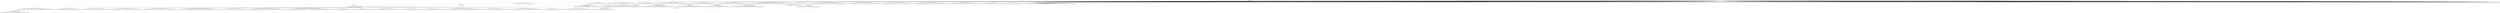 digraph g {
	"58" -> "59";
	"59" [color=indianred1, style=filled, label="32"];
	"57" -> "58";
	"58" [label="24"];
	"55" -> "56";
	"56" [label="6"];
	"37" -> "38";
	"38" [color=indianred1, style=filled, label="50"];
	"36" -> "37";
	"37" [label="26"];
	"29" -> "30";
	"30" [label="22"];
	"29" -> "31";
	"31" [label="4"];
	"29" -> "32";
	"32" [label="35"];
	"29" -> "33";
	"33" [label="45"];
	"29" -> "34";
	"34" [label="43"];
	"29" -> "35";
	"35" [label="37"];
	"29" -> "36";
	"36" [label="50"];
	"29" -> "39";
	"39" [label="30"];
	"29" -> "40";
	"40" [label="12"];
	"29" -> "41";
	"41" [label="42"];
	"29" -> "42";
	"42" [label="31"];
	"29" -> "43";
	"43" [label="10"];
	"29" -> "44";
	"44" [label="7"];
	"29" -> "45";
	"45" [label="3"];
	"29" -> "46";
	"46" [label="19"];
	"29" -> "47";
	"47" [label="49"];
	"29" -> "48";
	"48" [label="40"];
	"29" -> "49";
	"49" [label="5"];
	"29" -> "50";
	"50" [label="44"];
	"28" -> "29";
	"29" [color=indianred1, style=filled, label="2"];
	"27" -> "28";
	"28" [color=indianred1, style=filled, label="16"];
	"26" -> "27";
	"27" [label="2"];
	"23" -> "24";
	"24" [color=indianred1, style=filled, label="41"];
	"22" -> "23";
	"23" [label="13"];
	"21" -> "22";
	"22" [color=indianred1, style=filled, label="17"];
	"20" -> "21";
	"21" [label="41"];
	"18" -> "19";
	"19" [color=indianred1, style=filled, label="25"];
	"17" -> "18";
	"18" [label="14"];
	"15" -> "16";
	"16" [label="48"];
	"14" -> "15";
	"15" [color=indianred1, style=filled, label="33"];
	"13" -> "14";
	"14" [label="47"];
	"11" -> "12";
	"12" [color=indianred1, style=filled, label="20"];
	"10" -> "11";
	"11" [label="46"];
	"7" -> "8";
	"8" [color=indianred1, style=filled, label="18"];
	"6" -> "7";
	"7" [label="39"];
	"4" -> "5";
	"5" [label="9"];
	"2" -> "3";
	"3" [color=indianred1, style=filled, label="1"];
	"1" -> "2";
	"2" [label="15"];
	"0" -> "1";
	"1" [label="1"];
	"0" -> "4";
	"4" [label="27"];
	"0" -> "6";
	"6" [label="18"];
	"0" -> "9";
	"9" [label="36"];
	"0" -> "10";
	"10" [label="20"];
	"0" -> "13";
	"13" [label="33"];
	"0" -> "17";
	"17" [label="25"];
	"0" -> "20";
	"20" [label="17"];
	"0" -> "25";
	"25" [label="8"];
	"0" -> "26";
	"26" [label="16"];
	"0" -> "51";
	"51" [label="23"];
	"0" -> "52";
	"52" [label="38"];
	"0" -> "53";
	"53" [label="28"];
	"0" -> "54";
	"54" [label="11"];
	"0" -> "55";
	"55" [label="21"];
	"0" -> "57";
	"57" [label="32"];
	"0" -> "60";
	"60" [label="29"];
	"0" -> "61";
	"61" [label="34"];
	"0" [label="germline"];
	"53" -> "cell1";
	"cell1" [shape=box];
	"0" -> "cell2";
	"cell2" [shape=box];
	"20" -> "cell3";
	"cell3" [shape=box];
	"0" -> "cell4";
	"cell4" [shape=box];
	"0" -> "cell5";
	"cell5" [shape=box];
	"22" -> "cell6";
	"cell6" [shape=box];
	"0" -> "cell7";
	"cell7" [shape=box];
	"22" -> "cell8";
	"cell8" [shape=box];
	"0" -> "cell9";
	"cell9" [shape=box];
	"52" -> "cell10";
	"cell10" [shape=box];
	"0" -> "cell11";
	"cell11" [shape=box];
	"8" -> "cell12";
	"cell12" [shape=box];
	"1" -> "cell13";
	"cell13" [shape=box];
	"44" -> "cell14";
	"cell14" [shape=box];
	"0" -> "cell15";
	"cell15" [shape=box];
	"53" -> "cell16";
	"cell16" [shape=box];
	"12" -> "cell17";
	"cell17" [shape=box];
	"0" -> "cell18";
	"cell18" [shape=box];
	"61" -> "cell19";
	"cell19" [shape=box];
	"47" -> "cell20";
	"cell20" [shape=box];
	"0" -> "cell21";
	"cell21" [shape=box];
	"0" -> "cell22";
	"cell22" [shape=box];
	"0" -> "cell23";
	"cell23" [shape=box];
	"0" -> "cell24";
	"cell24" [shape=box];
	"0" -> "cell25";
	"cell25" [shape=box];
	"0" -> "cell26";
	"cell26" [shape=box];
	"0" -> "cell27";
	"cell27" [shape=box];
	"0" -> "cell28";
	"cell28" [shape=box];
	"0" -> "cell29";
	"cell29" [shape=box];
	"18" -> "cell30";
	"cell30" [shape=box];
	"0" -> "cell31";
	"cell31" [shape=box];
	"60" -> "cell32";
	"cell32" [shape=box];
	"40" -> "cell33";
	"cell33" [shape=box];
	"0" -> "cell34";
	"cell34" [shape=box];
	"0" -> "cell35";
	"cell35" [shape=box];
	"0" -> "cell36";
	"cell36" [shape=box];
	"34" -> "cell37";
	"cell37" [shape=box];
	"0" -> "cell38";
	"cell38" [shape=box];
	"12" -> "cell39";
	"cell39" [shape=box];
	"0" -> "cell40";
	"cell40" [shape=box];
	"0" -> "cell41";
	"cell41" [shape=box];
	"44" -> "cell42";
	"cell42" [shape=box];
	"0" -> "cell43";
	"cell43" [shape=box];
	"0" -> "cell44";
	"cell44" [shape=box];
	"6" -> "cell45";
	"cell45" [shape=box];
	"22" -> "cell46";
	"cell46" [shape=box];
	"5" -> "cell47";
	"cell47" [shape=box];
	"0" -> "cell48";
	"cell48" [shape=box];
	"15" -> "cell49";
	"cell49" [shape=box];
	"35" -> "cell50";
	"cell50" [shape=box];
	"19" -> "cell51";
	"cell51" [shape=box];
	"0" -> "cell52";
	"cell52" [shape=box];
	"0" -> "cell53";
	"cell53" [shape=box];
	"22" -> "cell54";
	"cell54" [shape=box];
	"61" -> "cell55";
	"cell55" [shape=box];
	"4" -> "cell56";
	"cell56" [shape=box];
	"41" -> "cell57";
	"cell57" [shape=box];
	"0" -> "cell58";
	"cell58" [shape=box];
	"26" -> "cell59";
	"cell59" [shape=box];
	"0" -> "cell60";
	"cell60" [shape=box];
	"0" -> "cell61";
	"cell61" [shape=box];
	"0" -> "cell62";
	"cell62" [shape=box];
	"28" -> "cell63";
	"cell63" [shape=box];
	"16" -> "cell64";
	"cell64" [shape=box];
	"32" -> "cell65";
	"cell65" [shape=box];
	"20" -> "cell66";
	"cell66" [shape=box];
	"55" -> "cell67";
	"cell67" [shape=box];
	"60" -> "cell68";
	"cell68" [shape=box];
	"0" -> "cell69";
	"cell69" [shape=box];
	"46" -> "cell70";
	"cell70" [shape=box];
	"52" -> "cell71";
	"cell71" [shape=box];
	"50" -> "cell72";
	"cell72" [shape=box];
	"47" -> "cell73";
	"cell73" [shape=box];
	"0" -> "cell74";
	"cell74" [shape=box];
	"0" -> "cell75";
	"cell75" [shape=box];
	"50" -> "cell76";
	"cell76" [shape=box];
	"0" -> "cell77";
	"cell77" [shape=box];
	"60" -> "cell78";
	"cell78" [shape=box];
	"55" -> "cell79";
	"cell79" [shape=box];
	"28" -> "cell80";
	"cell80" [shape=box];
	"59" -> "cell81";
	"cell81" [shape=box];
	"0" -> "cell82";
	"cell82" [shape=box];
	"0" -> "cell83";
	"cell83" [shape=box];
	"0" -> "cell84";
	"cell84" [shape=box];
	"0" -> "cell85";
	"cell85" [shape=box];
	"0" -> "cell86";
	"cell86" [shape=box];
	"9" -> "cell87";
	"cell87" [shape=box];
	"17" -> "cell88";
	"cell88" [shape=box];
	"0" -> "cell89";
	"cell89" [shape=box];
	"0" -> "cell90";
	"cell90" [shape=box];
	"0" -> "cell91";
	"cell91" [shape=box];
	"0" -> "cell92";
	"cell92" [shape=box];
	"0" -> "cell93";
	"cell93" [shape=box];
	"59" -> "cell94";
	"cell94" [shape=box];
	"0" -> "cell95";
	"cell95" [shape=box];
	"0" -> "cell96";
	"cell96" [shape=box];
	"47" -> "cell97";
	"cell97" [shape=box];
	"46" -> "cell98";
	"cell98" [shape=box];
	"43" -> "cell99";
	"cell99" [shape=box];
	"0" -> "cell100";
	"cell100" [shape=box];
	"54" -> "cell101";
	"cell101" [shape=box];
	"0" -> "cell102";
	"cell102" [shape=box];
	"25" -> "cell103";
	"cell103" [shape=box];
	"0" -> "cell104";
	"cell104" [shape=box];
	"0" -> "cell105";
	"cell105" [shape=box];
	"0" -> "cell106";
	"cell106" [shape=box];
	"28" -> "cell107";
	"cell107" [shape=box];
	"19" -> "cell108";
	"cell108" [shape=box];
	"34" -> "cell109";
	"cell109" [shape=box];
	"0" -> "cell110";
	"cell110" [shape=box];
	"0" -> "cell111";
	"cell111" [shape=box];
	"18" -> "cell112";
	"cell112" [shape=box];
	"46" -> "cell113";
	"cell113" [shape=box];
	"0" -> "cell114";
	"cell114" [shape=box];
	"54" -> "cell115";
	"cell115" [shape=box];
	"0" -> "cell116";
	"cell116" [shape=box];
	"9" -> "cell117";
	"cell117" [shape=box];
	"9" -> "cell118";
	"cell118" [shape=box];
	"55" -> "cell119";
	"cell119" [shape=box];
	"46" -> "cell120";
	"cell120" [shape=box];
	"43" -> "cell121";
	"cell121" [shape=box];
	"0" -> "cell122";
	"cell122" [shape=box];
	"42" -> "cell123";
	"cell123" [shape=box];
	"16" -> "cell124";
	"cell124" [shape=box];
	"38" -> "cell125";
	"cell125" [shape=box];
	"0" -> "cell126";
	"cell126" [shape=box];
	"0" -> "cell127";
	"cell127" [shape=box];
	"15" -> "cell128";
	"cell128" [shape=box];
	"0" -> "cell129";
	"cell129" [shape=box];
	"0" -> "cell130";
	"cell130" [shape=box];
	"52" -> "cell131";
	"cell131" [shape=box];
	"21" -> "cell132";
	"cell132" [shape=box];
	"0" -> "cell133";
	"cell133" [shape=box];
	"10" -> "cell134";
	"cell134" [shape=box];
	"46" -> "cell135";
	"cell135" [shape=box];
	"0" -> "cell136";
	"cell136" [shape=box];
	"0" -> "cell137";
	"cell137" [shape=box];
	"47" -> "cell138";
	"cell138" [shape=box];
	"30" -> "cell139";
	"cell139" [shape=box];
	"41" -> "cell140";
	"cell140" [shape=box];
	"0" -> "cell141";
	"cell141" [shape=box];
	"35" -> "cell142";
	"cell142" [shape=box];
	"0" -> "cell143";
	"cell143" [shape=box];
	"48" -> "cell144";
	"cell144" [shape=box];
	"36" -> "cell145";
	"cell145" [shape=box];
	"0" -> "cell146";
	"cell146" [shape=box];
	"0" -> "cell147";
	"cell147" [shape=box];
	"0" -> "cell148";
	"cell148" [shape=box];
	"0" -> "cell149";
	"cell149" [shape=box];
	"0" -> "cell150";
	"cell150" [shape=box];
	"34" -> "cell151";
	"cell151" [shape=box];
	"0" -> "cell152";
	"cell152" [shape=box];
	"0" -> "cell153";
	"cell153" [shape=box];
	"0" -> "cell154";
	"cell154" [shape=box];
	"17" -> "cell155";
	"cell155" [shape=box];
	"0" -> "cell156";
	"cell156" [shape=box];
	"30" -> "cell157";
	"cell157" [shape=box];
	"0" -> "cell158";
	"cell158" [shape=box];
	"0" -> "cell159";
	"cell159" [shape=box];
	"0" -> "cell160";
	"cell160" [shape=box];
	"0" -> "cell161";
	"cell161" [shape=box];
	"38" -> "cell162";
	"cell162" [shape=box];
	"22" -> "cell163";
	"cell163" [shape=box];
	"1" -> "cell164";
	"cell164" [shape=box];
	"51" -> "cell165";
	"cell165" [shape=box];
	"43" -> "cell166";
	"cell166" [shape=box];
	"0" -> "cell167";
	"cell167" [shape=box];
	"0" -> "cell168";
	"cell168" [shape=box];
	"0" -> "cell169";
	"cell169" [shape=box];
	"0" -> "cell170";
	"cell170" [shape=box];
	"10" -> "cell171";
	"cell171" [shape=box];
	"54" -> "cell172";
	"cell172" [shape=box];
	"0" -> "cell173";
	"cell173" [shape=box];
	"61" -> "cell174";
	"cell174" [shape=box];
	"19" -> "cell175";
	"cell175" [shape=box];
	"60" -> "cell176";
	"cell176" [shape=box];
	"44" -> "cell177";
	"cell177" [shape=box];
	"22" -> "cell178";
	"cell178" [shape=box];
	"0" -> "cell179";
	"cell179" [shape=box];
	"0" -> "cell180";
	"cell180" [shape=box];
	"0" -> "cell181";
	"cell181" [shape=box];
	"44" -> "cell182";
	"cell182" [shape=box];
	"49" -> "cell183";
	"cell183" [shape=box];
	"40" -> "cell184";
	"cell184" [shape=box];
	"48" -> "cell185";
	"cell185" [shape=box];
	"25" -> "cell186";
	"cell186" [shape=box];
	"57" -> "cell187";
	"cell187" [shape=box];
	"57" -> "cell188";
	"cell188" [shape=box];
	"46" -> "cell189";
	"cell189" [shape=box];
	"0" -> "cell190";
	"cell190" [shape=box];
	"0" -> "cell191";
	"cell191" [shape=box];
	"0" -> "cell192";
	"cell192" [shape=box];
	"22" -> "cell193";
	"cell193" [shape=box];
	"39" -> "cell194";
	"cell194" [shape=box];
	"32" -> "cell195";
	"cell195" [shape=box];
	"0" -> "cell196";
	"cell196" [shape=box];
	"41" -> "cell197";
	"cell197" [shape=box];
	"39" -> "cell198";
	"cell198" [shape=box];
	"0" -> "cell199";
	"cell199" [shape=box];
	"40" -> "cell200";
	"cell200" [shape=box];
	"0" -> "cell201";
	"cell201" [shape=box];
	"28" -> "cell202";
	"cell202" [shape=box];
	"0" -> "cell203";
	"cell203" [shape=box];
	"0" -> "cell204";
	"cell204" [shape=box];
	"36" -> "cell205";
	"cell205" [shape=box];
	"39" -> "cell206";
	"cell206" [shape=box];
	"0" -> "cell207";
	"cell207" [shape=box];
	"0" -> "cell208";
	"cell208" [shape=box];
	"53" -> "cell209";
	"cell209" [shape=box];
	"0" -> "cell210";
	"cell210" [shape=box];
	"0" -> "cell211";
	"cell211" [shape=box];
	"0" -> "cell212";
	"cell212" [shape=box];
	"0" -> "cell213";
	"cell213" [shape=box];
	"0" -> "cell214";
	"cell214" [shape=box];
	"47" -> "cell215";
	"cell215" [shape=box];
	"30" -> "cell216";
	"cell216" [shape=box];
	"0" -> "cell217";
	"cell217" [shape=box];
	"32" -> "cell218";
	"cell218" [shape=box];
	"0" -> "cell219";
	"cell219" [shape=box];
	"0" -> "cell220";
	"cell220" [shape=box];
	"15" -> "cell221";
	"cell221" [shape=box];
	"0" -> "cell222";
	"cell222" [shape=box];
	"53" -> "cell223";
	"cell223" [shape=box];
	"0" -> "cell224";
	"cell224" [shape=box];
	"0" -> "cell225";
	"cell225" [shape=box];
	"40" -> "cell226";
	"cell226" [shape=box];
	"0" -> "cell227";
	"cell227" [shape=box];
	"0" -> "cell228";
	"cell228" [shape=box];
	"0" -> "cell229";
	"cell229" [shape=box];
	"26" -> "cell230";
	"cell230" [shape=box];
	"26" -> "cell231";
	"cell231" [shape=box];
	"0" -> "cell232";
	"cell232" [shape=box];
	"0" -> "cell233";
	"cell233" [shape=box];
	"0" -> "cell234";
	"cell234" [shape=box];
	"0" -> "cell235";
	"cell235" [shape=box];
	"7" -> "cell236";
	"cell236" [shape=box];
	"0" -> "cell237";
	"cell237" [shape=box];
	"34" -> "cell238";
	"cell238" [shape=box];
	"52" -> "cell239";
	"cell239" [shape=box];
	"10" -> "cell240";
	"cell240" [shape=box];
	"22" -> "cell241";
	"cell241" [shape=box];
	"42" -> "cell242";
	"cell242" [shape=box];
	"0" -> "cell243";
	"cell243" [shape=box];
	"0" -> "cell244";
	"cell244" [shape=box];
	"15" -> "cell245";
	"cell245" [shape=box];
	"0" -> "cell246";
	"cell246" [shape=box];
	"0" -> "cell247";
	"cell247" [shape=box];
	"37" -> "cell248";
	"cell248" [shape=box];
	"13" -> "cell249";
	"cell249" [shape=box];
	"60" -> "cell250";
	"cell250" [shape=box];
	"42" -> "cell251";
	"cell251" [shape=box];
	"0" -> "cell252";
	"cell252" [shape=box];
	"39" -> "cell253";
	"cell253" [shape=box];
	"0" -> "cell254";
	"cell254" [shape=box];
	"0" -> "cell255";
	"cell255" [shape=box];
	"0" -> "cell256";
	"cell256" [shape=box];
	"0" -> "cell257";
	"cell257" [shape=box];
	"52" -> "cell258";
	"cell258" [shape=box];
	"0" -> "cell259";
	"cell259" [shape=box];
	"0" -> "cell260";
	"cell260" [shape=box];
	"0" -> "cell261";
	"cell261" [shape=box];
	"45" -> "cell262";
	"cell262" [shape=box];
	"2" -> "cell263";
	"cell263" [shape=box];
	"0" -> "cell264";
	"cell264" [shape=box];
	"0" -> "cell265";
	"cell265" [shape=box];
	"1" -> "cell266";
	"cell266" [shape=box];
	"56" -> "cell267";
	"cell267" [shape=box];
	"41" -> "cell268";
	"cell268" [shape=box];
	"49" -> "cell269";
	"cell269" [shape=box];
	"0" -> "cell270";
	"cell270" [shape=box];
	"36" -> "cell271";
	"cell271" [shape=box];
	"28" -> "cell272";
	"cell272" [shape=box];
	"22" -> "cell273";
	"cell273" [shape=box];
	"0" -> "cell274";
	"cell274" [shape=box];
	"0" -> "cell275";
	"cell275" [shape=box];
	"20" -> "cell276";
	"cell276" [shape=box];
	"2" -> "cell277";
	"cell277" [shape=box];
	"0" -> "cell278";
	"cell278" [shape=box];
	"38" -> "cell279";
	"cell279" [shape=box];
	"0" -> "cell280";
	"cell280" [shape=box];
	"31" -> "cell281";
	"cell281" [shape=box];
	"36" -> "cell282";
	"cell282" [shape=box];
	"36" -> "cell283";
	"cell283" [shape=box];
	"0" -> "cell284";
	"cell284" [shape=box];
	"5" -> "cell285";
	"cell285" [shape=box];
	"0" -> "cell286";
	"cell286" [shape=box];
	"20" -> "cell287";
	"cell287" [shape=box];
	"0" -> "cell288";
	"cell288" [shape=box];
	"0" -> "cell289";
	"cell289" [shape=box];
	"0" -> "cell290";
	"cell290" [shape=box];
	"0" -> "cell291";
	"cell291" [shape=box];
	"31" -> "cell292";
	"cell292" [shape=box];
	"59" -> "cell293";
	"cell293" [shape=box];
	"51" -> "cell294";
	"cell294" [shape=box];
	"0" -> "cell295";
	"cell295" [shape=box];
	"39" -> "cell296";
	"cell296" [shape=box];
	"32" -> "cell297";
	"cell297" [shape=box];
	"0" -> "cell298";
	"cell298" [shape=box];
	"41" -> "cell299";
	"cell299" [shape=box];
	"51" -> "cell300";
	"cell300" [shape=box];
	"0" -> "cell301";
	"cell301" [shape=box];
	"0" -> "cell302";
	"cell302" [shape=box];
	"0" -> "cell303";
	"cell303" [shape=box];
	"32" -> "cell304";
	"cell304" [shape=box];
	"35" -> "cell305";
	"cell305" [shape=box];
	"20" -> "cell306";
	"cell306" [shape=box];
	"0" -> "cell307";
	"cell307" [shape=box];
	"0" -> "cell308";
	"cell308" [shape=box];
	"0" -> "cell309";
	"cell309" [shape=box];
	"0" -> "cell310";
	"cell310" [shape=box];
	"15" -> "cell311";
	"cell311" [shape=box];
	"0" -> "cell312";
	"cell312" [shape=box];
	"22" -> "cell313";
	"cell313" [shape=box];
	"31" -> "cell314";
	"cell314" [shape=box];
	"0" -> "cell315";
	"cell315" [shape=box];
	"7" -> "cell316";
	"cell316" [shape=box];
	"51" -> "cell317";
	"cell317" [shape=box];
	"50" -> "cell318";
	"cell318" [shape=box];
	"0" -> "cell319";
	"cell319" [shape=box];
	"36" -> "cell320";
	"cell320" [shape=box];
	"15" -> "cell321";
	"cell321" [shape=box];
	"26" -> "cell322";
	"cell322" [shape=box];
	"0" -> "cell323";
	"cell323" [shape=box];
	"0" -> "cell324";
	"cell324" [shape=box];
	"38" -> "cell325";
	"cell325" [shape=box];
	"0" -> "cell326";
	"cell326" [shape=box];
	"0" -> "cell327";
	"cell327" [shape=box];
	"0" -> "cell328";
	"cell328" [shape=box];
	"13" -> "cell329";
	"cell329" [shape=box];
	"0" -> "cell330";
	"cell330" [shape=box];
	"0" -> "cell331";
	"cell331" [shape=box];
	"61" -> "cell332";
	"cell332" [shape=box];
	"9" -> "cell333";
	"cell333" [shape=box];
	"24" -> "cell334";
	"cell334" [shape=box];
	"0" -> "cell335";
	"cell335" [shape=box];
	"46" -> "cell336";
	"cell336" [shape=box];
	"59" -> "cell337";
	"cell337" [shape=box];
	"0" -> "cell338";
	"cell338" [shape=box];
	"34" -> "cell339";
	"cell339" [shape=box];
	"0" -> "cell340";
	"cell340" [shape=box];
	"0" -> "cell341";
	"cell341" [shape=box];
	"38" -> "cell342";
	"cell342" [shape=box];
	"0" -> "cell343";
	"cell343" [shape=box];
	"0" -> "cell344";
	"cell344" [shape=box];
	"0" -> "cell345";
	"cell345" [shape=box];
	"31" -> "cell346";
	"cell346" [shape=box];
	"35" -> "cell347";
	"cell347" [shape=box];
	"0" -> "cell348";
	"cell348" [shape=box];
	"61" -> "cell349";
	"cell349" [shape=box];
	"24" -> "cell350";
	"cell350" [shape=box];
	"0" -> "cell351";
	"cell351" [shape=box];
	"0" -> "cell352";
	"cell352" [shape=box];
	"36" -> "cell353";
	"cell353" [shape=box];
	"0" -> "cell354";
	"cell354" [shape=box];
	"30" -> "cell355";
	"cell355" [shape=box];
	"19" -> "cell356";
	"cell356" [shape=box];
	"48" -> "cell357";
	"cell357" [shape=box];
	"56" -> "cell358";
	"cell358" [shape=box];
	"0" -> "cell359";
	"cell359" [shape=box];
	"44" -> "cell360";
	"cell360" [shape=box];
	"32" -> "cell361";
	"cell361" [shape=box];
	"0" -> "cell362";
	"cell362" [shape=box];
	"39" -> "cell363";
	"cell363" [shape=box];
	"43" -> "cell364";
	"cell364" [shape=box];
	"0" -> "cell365";
	"cell365" [shape=box];
	"22" -> "cell366";
	"cell366" [shape=box];
	"35" -> "cell367";
	"cell367" [shape=box];
	"41" -> "cell368";
	"cell368" [shape=box];
	"51" -> "cell369";
	"cell369" [shape=box];
	"0" -> "cell370";
	"cell370" [shape=box];
	"17" -> "cell371";
	"cell371" [shape=box];
	"0" -> "cell372";
	"cell372" [shape=box];
	"51" -> "cell373";
	"cell373" [shape=box];
	"34" -> "cell374";
	"cell374" [shape=box];
	"0" -> "cell375";
	"cell375" [shape=box];
	"0" -> "cell376";
	"cell376" [shape=box];
	"0" -> "cell377";
	"cell377" [shape=box];
	"0" -> "cell378";
	"cell378" [shape=box];
	"0" -> "cell379";
	"cell379" [shape=box];
	"0" -> "cell380";
	"cell380" [shape=box];
	"28" -> "cell381";
	"cell381" [shape=box];
	"0" -> "cell382";
	"cell382" [shape=box];
	"28" -> "cell383";
	"cell383" [shape=box];
	"57" -> "cell384";
	"cell384" [shape=box];
	"0" -> "cell385";
	"cell385" [shape=box];
	"0" -> "cell386";
	"cell386" [shape=box];
	"0" -> "cell387";
	"cell387" [shape=box];
	"0" -> "cell388";
	"cell388" [shape=box];
	"0" -> "cell389";
	"cell389" [shape=box];
	"43" -> "cell390";
	"cell390" [shape=box];
	"26" -> "cell391";
	"cell391" [shape=box];
	"30" -> "cell392";
	"cell392" [shape=box];
	"0" -> "cell393";
	"cell393" [shape=box];
	"0" -> "cell394";
	"cell394" [shape=box];
	"0" -> "cell395";
	"cell395" [shape=box];
	"0" -> "cell396";
	"cell396" [shape=box];
	"0" -> "cell397";
	"cell397" [shape=box];
	"0" -> "cell398";
	"cell398" [shape=box];
	"0" -> "cell399";
	"cell399" [shape=box];
	"0" -> "cell400";
	"cell400" [shape=box];
	"0" -> "cell401";
	"cell401" [shape=box];
	"0" -> "cell402";
	"cell402" [shape=box];
	"49" -> "cell403";
	"cell403" [shape=box];
	"40" -> "cell404";
	"cell404" [shape=box];
	"0" -> "cell405";
	"cell405" [shape=box];
	"0" -> "cell406";
	"cell406" [shape=box];
	"34" -> "cell407";
	"cell407" [shape=box];
	"0" -> "cell408";
	"cell408" [shape=box];
	"30" -> "cell409";
	"cell409" [shape=box];
	"0" -> "cell410";
	"cell410" [shape=box];
	"0" -> "cell411";
	"cell411" [shape=box];
	"39" -> "cell412";
	"cell412" [shape=box];
	"48" -> "cell413";
	"cell413" [shape=box];
	"0" -> "cell414";
	"cell414" [shape=box];
	"10" -> "cell415";
	"cell415" [shape=box];
	"0" -> "cell416";
	"cell416" [shape=box];
	"0" -> "cell417";
	"cell417" [shape=box];
	"0" -> "cell418";
	"cell418" [shape=box];
	"0" -> "cell419";
	"cell419" [shape=box];
	"13" -> "cell420";
	"cell420" [shape=box];
	"0" -> "cell421";
	"cell421" [shape=box];
	"47" -> "cell422";
	"cell422" [shape=box];
	"14" -> "cell423";
	"cell423" [shape=box];
	"0" -> "cell424";
	"cell424" [shape=box];
	"6" -> "cell425";
	"cell425" [shape=box];
	"42" -> "cell426";
	"cell426" [shape=box];
	"1" -> "cell427";
	"cell427" [shape=box];
	"33" -> "cell428";
	"cell428" [shape=box];
	"0" -> "cell429";
	"cell429" [shape=box];
	"49" -> "cell430";
	"cell430" [shape=box];
	"0" -> "cell431";
	"cell431" [shape=box];
	"36" -> "cell432";
	"cell432" [shape=box];
	"19" -> "cell433";
	"cell433" [shape=box];
	"0" -> "cell434";
	"cell434" [shape=box];
	"0" -> "cell435";
	"cell435" [shape=box];
	"34" -> "cell436";
	"cell436" [shape=box];
	"8" -> "cell437";
	"cell437" [shape=box];
	"19" -> "cell438";
	"cell438" [shape=box];
	"52" -> "cell439";
	"cell439" [shape=box];
	"0" -> "cell440";
	"cell440" [shape=box];
	"17" -> "cell441";
	"cell441" [shape=box];
	"0" -> "cell442";
	"cell442" [shape=box];
	"13" -> "cell443";
	"cell443" [shape=box];
	"0" -> "cell444";
	"cell444" [shape=box];
	"0" -> "cell445";
	"cell445" [shape=box];
	"57" -> "cell446";
	"cell446" [shape=box];
	"0" -> "cell447";
	"cell447" [shape=box];
	"5" -> "cell448";
	"cell448" [shape=box];
	"33" -> "cell449";
	"cell449" [shape=box];
	"19" -> "cell450";
	"cell450" [shape=box];
	"1" -> "cell451";
	"cell451" [shape=box];
	"46" -> "cell452";
	"cell452" [shape=box];
	"0" -> "cell453";
	"cell453" [shape=box];
	"0" -> "cell454";
	"cell454" [shape=box];
	"54" -> "cell455";
	"cell455" [shape=box];
	"0" -> "cell456";
	"cell456" [shape=box];
	"0" -> "cell457";
	"cell457" [shape=box];
	"0" -> "cell458";
	"cell458" [shape=box];
	"0" -> "cell459";
	"cell459" [shape=box];
	"43" -> "cell460";
	"cell460" [shape=box];
	"0" -> "cell461";
	"cell461" [shape=box];
	"33" -> "cell462";
	"cell462" [shape=box];
	"0" -> "cell463";
	"cell463" [shape=box];
	"34" -> "cell464";
	"cell464" [shape=box];
	"0" -> "cell465";
	"cell465" [shape=box];
	"0" -> "cell466";
	"cell466" [shape=box];
	"1" -> "cell467";
	"cell467" [shape=box];
	"0" -> "cell468";
	"cell468" [shape=box];
	"0" -> "cell469";
	"cell469" [shape=box];
	"0" -> "cell470";
	"cell470" [shape=box];
	"38" -> "cell471";
	"cell471" [shape=box];
	"42" -> "cell472";
	"cell472" [shape=box];
	"0" -> "cell473";
	"cell473" [shape=box];
	"48" -> "cell474";
	"cell474" [shape=box];
	"0" -> "cell475";
	"cell475" [shape=box];
	"15" -> "cell476";
	"cell476" [shape=box];
	"6" -> "cell477";
	"cell477" [shape=box];
	"0" -> "cell478";
	"cell478" [shape=box];
	"1" -> "cell479";
	"cell479" [shape=box];
	"0" -> "cell480";
	"cell480" [shape=box];
	"0" -> "cell481";
	"cell481" [shape=box];
	"19" -> "cell482";
	"cell482" [shape=box];
	"0" -> "cell483";
	"cell483" [shape=box];
	"0" -> "cell484";
	"cell484" [shape=box];
	"49" -> "cell485";
	"cell485" [shape=box];
	"50" -> "cell486";
	"cell486" [shape=box];
	"1" -> "cell487";
	"cell487" [shape=box];
	"0" -> "cell488";
	"cell488" [shape=box];
	"0" -> "cell489";
	"cell489" [shape=box];
	"0" -> "cell490";
	"cell490" [shape=box];
	"34" -> "cell491";
	"cell491" [shape=box];
	"0" -> "cell492";
	"cell492" [shape=box];
	"0" -> "cell493";
	"cell493" [shape=box];
	"0" -> "cell494";
	"cell494" [shape=box];
	"0" -> "cell495";
	"cell495" [shape=box];
	"0" -> "cell496";
	"cell496" [shape=box];
	"6" -> "cell497";
	"cell497" [shape=box];
	"33" -> "cell498";
	"cell498" [shape=box];
	"10" -> "cell499";
	"cell499" [shape=box];
	"0" -> "cell500";
	"cell500" [shape=box];
	"34" -> "cell501";
	"cell501" [shape=box];
	"0" -> "cell502";
	"cell502" [shape=box];
	"61" -> "cell503";
	"cell503" [shape=box];
	"0" -> "cell504";
	"cell504" [shape=box];
	"0" -> "cell505";
	"cell505" [shape=box];
	"0" -> "cell506";
	"cell506" [shape=box];
	"44" -> "cell507";
	"cell507" [shape=box];
	"0" -> "cell508";
	"cell508" [shape=box];
	"0" -> "cell509";
	"cell509" [shape=box];
	"17" -> "cell510";
	"cell510" [shape=box];
	"57" -> "cell511";
	"cell511" [shape=box];
	"0" -> "cell512";
	"cell512" [shape=box];
	"0" -> "cell513";
	"cell513" [shape=box];
	"0" -> "cell514";
	"cell514" [shape=box];
	"47" -> "cell515";
	"cell515" [shape=box];
	"54" -> "cell516";
	"cell516" [shape=box];
	"0" -> "cell517";
	"cell517" [shape=box];
	"0" -> "cell518";
	"cell518" [shape=box];
	"26" -> "cell519";
	"cell519" [shape=box];
	"4" -> "cell520";
	"cell520" [shape=box];
	"1" -> "cell521";
	"cell521" [shape=box];
	"8" -> "cell522";
	"cell522" [shape=box];
	"0" -> "cell523";
	"cell523" [shape=box];
	"46" -> "cell524";
	"cell524" [shape=box];
	"0" -> "cell525";
	"cell525" [shape=box];
	"44" -> "cell526";
	"cell526" [shape=box];
	"3" -> "cell527";
	"cell527" [shape=box];
	"0" -> "cell528";
	"cell528" [shape=box];
	"0" -> "cell529";
	"cell529" [shape=box];
	"43" -> "cell530";
	"cell530" [shape=box];
	"60" -> "cell531";
	"cell531" [shape=box];
	"31" -> "cell532";
	"cell532" [shape=box];
	"0" -> "cell533";
	"cell533" [shape=box];
	"0" -> "cell534";
	"cell534" [shape=box];
	"24" -> "cell535";
	"cell535" [shape=box];
	"39" -> "cell536";
	"cell536" [shape=box];
	"12" -> "cell537";
	"cell537" [shape=box];
	"0" -> "cell538";
	"cell538" [shape=box];
	"0" -> "cell539";
	"cell539" [shape=box];
	"5" -> "cell540";
	"cell540" [shape=box];
	"7" -> "cell541";
	"cell541" [shape=box];
	"32" -> "cell542";
	"cell542" [shape=box];
	"0" -> "cell543";
	"cell543" [shape=box];
	"0" -> "cell544";
	"cell544" [shape=box];
	"0" -> "cell545";
	"cell545" [shape=box];
	"0" -> "cell546";
	"cell546" [shape=box];
	"30" -> "cell547";
	"cell547" [shape=box];
	"50" -> "cell548";
	"cell548" [shape=box];
	"0" -> "cell549";
	"cell549" [shape=box];
	"0" -> "cell550";
	"cell550" [shape=box];
	"38" -> "cell551";
	"cell551" [shape=box];
	"30" -> "cell552";
	"cell552" [shape=box];
	"0" -> "cell553";
	"cell553" [shape=box];
	"33" -> "cell554";
	"cell554" [shape=box];
	"10" -> "cell555";
	"cell555" [shape=box];
	"0" -> "cell556";
	"cell556" [shape=box];
	"34" -> "cell557";
	"cell557" [shape=box];
	"0" -> "cell558";
	"cell558" [shape=box];
	"0" -> "cell559";
	"cell559" [shape=box];
	"3" -> "cell560";
	"cell560" [shape=box];
	"0" -> "cell561";
	"cell561" [shape=box];
	"0" -> "cell562";
	"cell562" [shape=box];
	"51" -> "cell563";
	"cell563" [shape=box];
	"0" -> "cell564";
	"cell564" [shape=box];
	"44" -> "cell565";
	"cell565" [shape=box];
	"0" -> "cell566";
	"cell566" [shape=box];
	"32" -> "cell567";
	"cell567" [shape=box];
	"0" -> "cell568";
	"cell568" [shape=box];
	"0" -> "cell569";
	"cell569" [shape=box];
	"0" -> "cell570";
	"cell570" [shape=box];
	"0" -> "cell571";
	"cell571" [shape=box];
	"60" -> "cell572";
	"cell572" [shape=box];
	"48" -> "cell573";
	"cell573" [shape=box];
	"0" -> "cell574";
	"cell574" [shape=box];
	"0" -> "cell575";
	"cell575" [shape=box];
	"0" -> "cell576";
	"cell576" [shape=box];
	"0" -> "cell577";
	"cell577" [shape=box];
	"0" -> "cell578";
	"cell578" [shape=box];
	"0" -> "cell579";
	"cell579" [shape=box];
	"14" -> "cell580";
	"cell580" [shape=box];
	"52" -> "cell581";
	"cell581" [shape=box];
	"0" -> "cell582";
	"cell582" [shape=box];
	"0" -> "cell583";
	"cell583" [shape=box];
	"0" -> "cell584";
	"cell584" [shape=box];
	"39" -> "cell585";
	"cell585" [shape=box];
	"0" -> "cell586";
	"cell586" [shape=box];
	"0" -> "cell587";
	"cell587" [shape=box];
	"0" -> "cell588";
	"cell588" [shape=box];
	"25" -> "cell589";
	"cell589" [shape=box];
	"46" -> "cell590";
	"cell590" [shape=box];
	"0" -> "cell591";
	"cell591" [shape=box];
	"21" -> "cell592";
	"cell592" [shape=box];
	"0" -> "cell593";
	"cell593" [shape=box];
	"45" -> "cell594";
	"cell594" [shape=box];
	"6" -> "cell595";
	"cell595" [shape=box];
	"0" -> "cell596";
	"cell596" [shape=box];
	"51" -> "cell597";
	"cell597" [shape=box];
	"15" -> "cell598";
	"cell598" [shape=box];
	"0" -> "cell599";
	"cell599" [shape=box];
	"0" -> "cell600";
	"cell600" [shape=box];
	"12" -> "cell601";
	"cell601" [shape=box];
	"10" -> "cell602";
	"cell602" [shape=box];
	"36" -> "cell603";
	"cell603" [shape=box];
	"9" -> "cell604";
	"cell604" [shape=box];
	"0" -> "cell605";
	"cell605" [shape=box];
	"0" -> "cell606";
	"cell606" [shape=box];
	"0" -> "cell607";
	"cell607" [shape=box];
	"36" -> "cell608";
	"cell608" [shape=box];
	"0" -> "cell609";
	"cell609" [shape=box];
	"48" -> "cell610";
	"cell610" [shape=box];
	"0" -> "cell611";
	"cell611" [shape=box];
	"53" -> "cell612";
	"cell612" [shape=box];
	"19" -> "cell613";
	"cell613" [shape=box];
	"0" -> "cell614";
	"cell614" [shape=box];
	"33" -> "cell615";
	"cell615" [shape=box];
	"0" -> "cell616";
	"cell616" [shape=box];
	"0" -> "cell617";
	"cell617" [shape=box];
	"0" -> "cell618";
	"cell618" [shape=box];
	"26" -> "cell619";
	"cell619" [shape=box];
	"0" -> "cell620";
	"cell620" [shape=box];
	"0" -> "cell621";
	"cell621" [shape=box];
	"36" -> "cell622";
	"cell622" [shape=box];
	"0" -> "cell623";
	"cell623" [shape=box];
	"0" -> "cell624";
	"cell624" [shape=box];
	"0" -> "cell625";
	"cell625" [shape=box];
	"0" -> "cell626";
	"cell626" [shape=box];
	"19" -> "cell627";
	"cell627" [shape=box];
	"28" -> "cell628";
	"cell628" [shape=box];
	"36" -> "cell629";
	"cell629" [shape=box];
	"8" -> "cell630";
	"cell630" [shape=box];
	"0" -> "cell631";
	"cell631" [shape=box];
	"45" -> "cell632";
	"cell632" [shape=box];
	"40" -> "cell633";
	"cell633" [shape=box];
	"0" -> "cell634";
	"cell634" [shape=box];
	"24" -> "cell635";
	"cell635" [shape=box];
	"0" -> "cell636";
	"cell636" [shape=box];
	"39" -> "cell637";
	"cell637" [shape=box];
	"0" -> "cell638";
	"cell638" [shape=box];
	"0" -> "cell639";
	"cell639" [shape=box];
	"40" -> "cell640";
	"cell640" [shape=box];
	"0" -> "cell641";
	"cell641" [shape=box];
	"0" -> "cell642";
	"cell642" [shape=box];
	"31" -> "cell643";
	"cell643" [shape=box];
	"17" -> "cell644";
	"cell644" [shape=box];
	"55" -> "cell645";
	"cell645" [shape=box];
	"52" -> "cell646";
	"cell646" [shape=box];
	"32" -> "cell647";
	"cell647" [shape=box];
	"46" -> "cell648";
	"cell648" [shape=box];
	"0" -> "cell649";
	"cell649" [shape=box];
	"40" -> "cell650";
	"cell650" [shape=box];
	"4" -> "cell651";
	"cell651" [shape=box];
	"0" -> "cell652";
	"cell652" [shape=box];
	"12" -> "cell653";
	"cell653" [shape=box];
	"0" -> "cell654";
	"cell654" [shape=box];
	"13" -> "cell655";
	"cell655" [shape=box];
	"0" -> "cell656";
	"cell656" [shape=box];
	"0" -> "cell657";
	"cell657" [shape=box];
	"0" -> "cell658";
	"cell658" [shape=box];
	"0" -> "cell659";
	"cell659" [shape=box];
	"27" -> "cell660";
	"cell660" [shape=box];
	"57" -> "cell661";
	"cell661" [shape=box];
	"0" -> "cell662";
	"cell662" [shape=box];
	"0" -> "cell663";
	"cell663" [shape=box];
	"21" -> "cell664";
	"cell664" [shape=box];
	"0" -> "cell665";
	"cell665" [shape=box];
	"3" -> "cell666";
	"cell666" [shape=box];
	"0" -> "cell667";
	"cell667" [shape=box];
	"0" -> "cell668";
	"cell668" [shape=box];
	"48" -> "cell669";
	"cell669" [shape=box];
	"0" -> "cell670";
	"cell670" [shape=box];
	"25" -> "cell671";
	"cell671" [shape=box];
	"0" -> "cell672";
	"cell672" [shape=box];
	"0" -> "cell673";
	"cell673" [shape=box];
	"40" -> "cell674";
	"cell674" [shape=box];
	"25" -> "cell675";
	"cell675" [shape=box];
	"0" -> "cell676";
	"cell676" [shape=box];
	"0" -> "cell677";
	"cell677" [shape=box];
	"52" -> "cell678";
	"cell678" [shape=box];
	"51" -> "cell679";
	"cell679" [shape=box];
	"19" -> "cell680";
	"cell680" [shape=box];
	"9" -> "cell681";
	"cell681" [shape=box];
	"6" -> "cell682";
	"cell682" [shape=box];
	"0" -> "cell683";
	"cell683" [shape=box];
	"22" -> "cell684";
	"cell684" [shape=box];
	"0" -> "cell685";
	"cell685" [shape=box];
	"41" -> "cell686";
	"cell686" [shape=box];
	"0" -> "cell687";
	"cell687" [shape=box];
	"38" -> "cell688";
	"cell688" [shape=box];
	"0" -> "cell689";
	"cell689" [shape=box];
	"0" -> "cell690";
	"cell690" [shape=box];
	"0" -> "cell691";
	"cell691" [shape=box];
	"41" -> "cell692";
	"cell692" [shape=box];
	"0" -> "cell693";
	"cell693" [shape=box];
	"0" -> "cell694";
	"cell694" [shape=box];
	"0" -> "cell695";
	"cell695" [shape=box];
	"0" -> "cell696";
	"cell696" [shape=box];
	"0" -> "cell697";
	"cell697" [shape=box];
	"22" -> "cell698";
	"cell698" [shape=box];
	"0" -> "cell699";
	"cell699" [shape=box];
	"51" -> "cell700";
	"cell700" [shape=box];
	"0" -> "cell701";
	"cell701" [shape=box];
	"0" -> "cell702";
	"cell702" [shape=box];
	"19" -> "cell703";
	"cell703" [shape=box];
	"0" -> "cell704";
	"cell704" [shape=box];
	"0" -> "cell705";
	"cell705" [shape=box];
	"0" -> "cell706";
	"cell706" [shape=box];
	"6" -> "cell707";
	"cell707" [shape=box];
	"48" -> "cell708";
	"cell708" [shape=box];
	"32" -> "cell709";
	"cell709" [shape=box];
	"0" -> "cell710";
	"cell710" [shape=box];
	"15" -> "cell711";
	"cell711" [shape=box];
	"0" -> "cell712";
	"cell712" [shape=box];
	"1" -> "cell713";
	"cell713" [shape=box];
	"0" -> "cell714";
	"cell714" [shape=box];
	"0" -> "cell715";
	"cell715" [shape=box];
	"49" -> "cell716";
	"cell716" [shape=box];
	"6" -> "cell717";
	"cell717" [shape=box];
	"10" -> "cell718";
	"cell718" [shape=box];
	"52" -> "cell719";
	"cell719" [shape=box];
	"12" -> "cell720";
	"cell720" [shape=box];
	"0" -> "cell721";
	"cell721" [shape=box];
	"15" -> "cell722";
	"cell722" [shape=box];
	"0" -> "cell723";
	"cell723" [shape=box];
	"39" -> "cell724";
	"cell724" [shape=box];
	"0" -> "cell725";
	"cell725" [shape=box];
	"57" -> "cell726";
	"cell726" [shape=box];
	"43" -> "cell727";
	"cell727" [shape=box];
	"22" -> "cell728";
	"cell728" [shape=box];
	"0" -> "cell729";
	"cell729" [shape=box];
	"0" -> "cell730";
	"cell730" [shape=box];
	"36" -> "cell731";
	"cell731" [shape=box];
	"40" -> "cell732";
	"cell732" [shape=box];
	"40" -> "cell733";
	"cell733" [shape=box];
	"0" -> "cell734";
	"cell734" [shape=box];
	"22" -> "cell735";
	"cell735" [shape=box];
	"0" -> "cell736";
	"cell736" [shape=box];
	"0" -> "cell737";
	"cell737" [shape=box];
	"0" -> "cell738";
	"cell738" [shape=box];
	"53" -> "cell739";
	"cell739" [shape=box];
	"25" -> "cell740";
	"cell740" [shape=box];
	"55" -> "cell741";
	"cell741" [shape=box];
	"50" -> "cell742";
	"cell742" [shape=box];
	"6" -> "cell743";
	"cell743" [shape=box];
	"0" -> "cell744";
	"cell744" [shape=box];
	"0" -> "cell745";
	"cell745" [shape=box];
	"0" -> "cell746";
	"cell746" [shape=box];
	"0" -> "cell747";
	"cell747" [shape=box];
	"0" -> "cell748";
	"cell748" [shape=box];
	"0" -> "cell749";
	"cell749" [shape=box];
	"19" -> "cell750";
	"cell750" [shape=box];
	"52" -> "cell751";
	"cell751" [shape=box];
	"7" -> "cell752";
	"cell752" [shape=box];
	"60" -> "cell753";
	"cell753" [shape=box];
	"0" -> "cell754";
	"cell754" [shape=box];
	"0" -> "cell755";
	"cell755" [shape=box];
	"0" -> "cell756";
	"cell756" [shape=box];
	"16" -> "cell757";
	"cell757" [shape=box];
	"43" -> "cell758";
	"cell758" [shape=box];
	"0" -> "cell759";
	"cell759" [shape=box];
	"12" -> "cell760";
	"cell760" [shape=box];
	"50" -> "cell761";
	"cell761" [shape=box];
	"0" -> "cell762";
	"cell762" [shape=box];
	"34" -> "cell763";
	"cell763" [shape=box];
	"6" -> "cell764";
	"cell764" [shape=box];
	"0" -> "cell765";
	"cell765" [shape=box];
	"0" -> "cell766";
	"cell766" [shape=box];
	"0" -> "cell767";
	"cell767" [shape=box];
	"47" -> "cell768";
	"cell768" [shape=box];
	"37" -> "cell769";
	"cell769" [shape=box];
	"0" -> "cell770";
	"cell770" [shape=box];
	"59" -> "cell771";
	"cell771" [shape=box];
	"12" -> "cell772";
	"cell772" [shape=box];
	"0" -> "cell773";
	"cell773" [shape=box];
	"9" -> "cell774";
	"cell774" [shape=box];
	"0" -> "cell775";
	"cell775" [shape=box];
	"22" -> "cell776";
	"cell776" [shape=box];
	"9" -> "cell777";
	"cell777" [shape=box];
	"0" -> "cell778";
	"cell778" [shape=box];
	"0" -> "cell779";
	"cell779" [shape=box];
	"41" -> "cell780";
	"cell780" [shape=box];
	"0" -> "cell781";
	"cell781" [shape=box];
	"0" -> "cell782";
	"cell782" [shape=box];
	"0" -> "cell783";
	"cell783" [shape=box];
	"0" -> "cell784";
	"cell784" [shape=box];
	"31" -> "cell785";
	"cell785" [shape=box];
	"51" -> "cell786";
	"cell786" [shape=box];
	"38" -> "cell787";
	"cell787" [shape=box];
	"55" -> "cell788";
	"cell788" [shape=box];
	"42" -> "cell789";
	"cell789" [shape=box];
	"23" -> "cell790";
	"cell790" [shape=box];
	"51" -> "cell791";
	"cell791" [shape=box];
	"0" -> "cell792";
	"cell792" [shape=box];
	"47" -> "cell793";
	"cell793" [shape=box];
	"0" -> "cell794";
	"cell794" [shape=box];
	"0" -> "cell795";
	"cell795" [shape=box];
	"51" -> "cell796";
	"cell796" [shape=box];
	"0" -> "cell797";
	"cell797" [shape=box];
	"43" -> "cell798";
	"cell798" [shape=box];
	"0" -> "cell799";
	"cell799" [shape=box];
	"6" -> "cell800";
	"cell800" [shape=box];
	"10" -> "cell801";
	"cell801" [shape=box];
	"0" -> "cell802";
	"cell802" [shape=box];
	"40" -> "cell803";
	"cell803" [shape=box];
	"36" -> "cell804";
	"cell804" [shape=box];
	"22" -> "cell805";
	"cell805" [shape=box];
	"48" -> "cell806";
	"cell806" [shape=box];
	"0" -> "cell807";
	"cell807" [shape=box];
	"0" -> "cell808";
	"cell808" [shape=box];
	"26" -> "cell809";
	"cell809" [shape=box];
	"0" -> "cell810";
	"cell810" [shape=box];
	"8" -> "cell811";
	"cell811" [shape=box];
	"39" -> "cell812";
	"cell812" [shape=box];
	"0" -> "cell813";
	"cell813" [shape=box];
	"0" -> "cell814";
	"cell814" [shape=box];
	"10" -> "cell815";
	"cell815" [shape=box];
	"0" -> "cell816";
	"cell816" [shape=box];
	"9" -> "cell817";
	"cell817" [shape=box];
	"0" -> "cell818";
	"cell818" [shape=box];
	"0" -> "cell819";
	"cell819" [shape=box];
	"0" -> "cell820";
	"cell820" [shape=box];
	"30" -> "cell821";
	"cell821" [shape=box];
	"0" -> "cell822";
	"cell822" [shape=box];
	"0" -> "cell823";
	"cell823" [shape=box];
	"0" -> "cell824";
	"cell824" [shape=box];
	"11" -> "cell825";
	"cell825" [shape=box];
	"24" -> "cell826";
	"cell826" [shape=box];
	"0" -> "cell827";
	"cell827" [shape=box];
	"0" -> "cell828";
	"cell828" [shape=box];
	"47" -> "cell829";
	"cell829" [shape=box];
	"0" -> "cell830";
	"cell830" [shape=box];
	"0" -> "cell831";
	"cell831" [shape=box];
	"33" -> "cell832";
	"cell832" [shape=box];
	"0" -> "cell833";
	"cell833" [shape=box];
	"0" -> "cell834";
	"cell834" [shape=box];
	"17" -> "cell835";
	"cell835" [shape=box];
	"26" -> "cell836";
	"cell836" [shape=box];
	"0" -> "cell837";
	"cell837" [shape=box];
	"0" -> "cell838";
	"cell838" [shape=box];
	"40" -> "cell839";
	"cell839" [shape=box];
	"0" -> "cell840";
	"cell840" [shape=box];
	"9" -> "cell841";
	"cell841" [shape=box];
	"50" -> "cell842";
	"cell842" [shape=box];
	"60" -> "cell843";
	"cell843" [shape=box];
	"10" -> "cell844";
	"cell844" [shape=box];
	"0" -> "cell845";
	"cell845" [shape=box];
	"48" -> "cell846";
	"cell846" [shape=box];
	"0" -> "cell847";
	"cell847" [shape=box];
	"0" -> "cell848";
	"cell848" [shape=box];
	"28" -> "cell849";
	"cell849" [shape=box];
	"8" -> "cell850";
	"cell850" [shape=box];
	"0" -> "cell851";
	"cell851" [shape=box];
	"6" -> "cell852";
	"cell852" [shape=box];
	"0" -> "cell853";
	"cell853" [shape=box];
	"0" -> "cell854";
	"cell854" [shape=box];
	"0" -> "cell855";
	"cell855" [shape=box];
	"20" -> "cell856";
	"cell856" [shape=box];
	"52" -> "cell857";
	"cell857" [shape=box];
	"48" -> "cell858";
	"cell858" [shape=box];
	"39" -> "cell859";
	"cell859" [shape=box];
	"0" -> "cell860";
	"cell860" [shape=box];
	"28" -> "cell861";
	"cell861" [shape=box];
	"10" -> "cell862";
	"cell862" [shape=box];
	"0" -> "cell863";
	"cell863" [shape=box];
	"36" -> "cell864";
	"cell864" [shape=box];
	"0" -> "cell865";
	"cell865" [shape=box];
	"46" -> "cell866";
	"cell866" [shape=box];
	"0" -> "cell867";
	"cell867" [shape=box];
	"50" -> "cell868";
	"cell868" [shape=box];
	"20" -> "cell869";
	"cell869" [shape=box];
	"0" -> "cell870";
	"cell870" [shape=box];
	"17" -> "cell871";
	"cell871" [shape=box];
	"0" -> "cell872";
	"cell872" [shape=box];
	"0" -> "cell873";
	"cell873" [shape=box];
	"0" -> "cell874";
	"cell874" [shape=box];
	"0" -> "cell875";
	"cell875" [shape=box];
	"57" -> "cell876";
	"cell876" [shape=box];
	"0" -> "cell877";
	"cell877" [shape=box];
	"24" -> "cell878";
	"cell878" [shape=box];
	"0" -> "cell879";
	"cell879" [shape=box];
	"0" -> "cell880";
	"cell880" [shape=box];
	"0" -> "cell881";
	"cell881" [shape=box];
	"0" -> "cell882";
	"cell882" [shape=box];
	"34" -> "cell883";
	"cell883" [shape=box];
	"20" -> "cell884";
	"cell884" [shape=box];
	"0" -> "cell885";
	"cell885" [shape=box];
	"0" -> "cell886";
	"cell886" [shape=box];
	"0" -> "cell887";
	"cell887" [shape=box];
	"0" -> "cell888";
	"cell888" [shape=box];
	"48" -> "cell889";
	"cell889" [shape=box];
	"0" -> "cell890";
	"cell890" [shape=box];
	"22" -> "cell891";
	"cell891" [shape=box];
	"0" -> "cell892";
	"cell892" [shape=box];
	"0" -> "cell893";
	"cell893" [shape=box];
	"0" -> "cell894";
	"cell894" [shape=box];
	"0" -> "cell895";
	"cell895" [shape=box];
	"0" -> "cell896";
	"cell896" [shape=box];
	"0" -> "cell897";
	"cell897" [shape=box];
	"0" -> "cell898";
	"cell898" [shape=box];
	"12" -> "cell899";
	"cell899" [shape=box];
	"34" -> "cell900";
	"cell900" [shape=box];
	"9" -> "cell901";
	"cell901" [shape=box];
	"0" -> "cell902";
	"cell902" [shape=box];
	"33" -> "cell903";
	"cell903" [shape=box];
	"57" -> "cell904";
	"cell904" [shape=box];
	"12" -> "cell905";
	"cell905" [shape=box];
	"0" -> "cell906";
	"cell906" [shape=box];
	"3" -> "cell907";
	"cell907" [shape=box];
	"26" -> "cell908";
	"cell908" [shape=box];
	"53" -> "cell909";
	"cell909" [shape=box];
	"45" -> "cell910";
	"cell910" [shape=box];
	"61" -> "cell911";
	"cell911" [shape=box];
	"34" -> "cell912";
	"cell912" [shape=box];
	"61" -> "cell913";
	"cell913" [shape=box];
	"0" -> "cell914";
	"cell914" [shape=box];
	"0" -> "cell915";
	"cell915" [shape=box];
	"61" -> "cell916";
	"cell916" [shape=box];
	"59" -> "cell917";
	"cell917" [shape=box];
	"0" -> "cell918";
	"cell918" [shape=box];
	"0" -> "cell919";
	"cell919" [shape=box];
	"0" -> "cell920";
	"cell920" [shape=box];
	"0" -> "cell921";
	"cell921" [shape=box];
	"0" -> "cell922";
	"cell922" [shape=box];
	"0" -> "cell923";
	"cell923" [shape=box];
	"42" -> "cell924";
	"cell924" [shape=box];
	"3" -> "cell925";
	"cell925" [shape=box];
	"52" -> "cell926";
	"cell926" [shape=box];
	"0" -> "cell927";
	"cell927" [shape=box];
	"0" -> "cell928";
	"cell928" [shape=box];
	"50" -> "cell929";
	"cell929" [shape=box];
	"0" -> "cell930";
	"cell930" [shape=box];
	"0" -> "cell931";
	"cell931" [shape=box];
	"0" -> "cell932";
	"cell932" [shape=box];
	"0" -> "cell933";
	"cell933" [shape=box];
	"0" -> "cell934";
	"cell934" [shape=box];
	"15" -> "cell935";
	"cell935" [shape=box];
	"0" -> "cell936";
	"cell936" [shape=box];
	"0" -> "cell937";
	"cell937" [shape=box];
	"36" -> "cell938";
	"cell938" [shape=box];
	"0" -> "cell939";
	"cell939" [shape=box];
	"0" -> "cell940";
	"cell940" [shape=box];
	"33" -> "cell941";
	"cell941" [shape=box];
	"56" -> "cell942";
	"cell942" [shape=box];
	"0" -> "cell943";
	"cell943" [shape=box];
	"41" -> "cell944";
	"cell944" [shape=box];
	"50" -> "cell945";
	"cell945" [shape=box];
	"0" -> "cell946";
	"cell946" [shape=box];
	"24" -> "cell947";
	"cell947" [shape=box];
	"0" -> "cell948";
	"cell948" [shape=box];
	"0" -> "cell949";
	"cell949" [shape=box];
	"23" -> "cell950";
	"cell950" [shape=box];
	"0" -> "cell951";
	"cell951" [shape=box];
	"0" -> "cell952";
	"cell952" [shape=box];
	"0" -> "cell953";
	"cell953" [shape=box];
	"0" -> "cell954";
	"cell954" [shape=box];
	"8" -> "cell955";
	"cell955" [shape=box];
	"0" -> "cell956";
	"cell956" [shape=box];
	"1" -> "cell957";
	"cell957" [shape=box];
	"32" -> "cell958";
	"cell958" [shape=box];
	"47" -> "cell959";
	"cell959" [shape=box];
	"48" -> "cell960";
	"cell960" [shape=box];
	"36" -> "cell961";
	"cell961" [shape=box];
	"0" -> "cell962";
	"cell962" [shape=box];
	"34" -> "cell963";
	"cell963" [shape=box];
	"0" -> "cell964";
	"cell964" [shape=box];
	"0" -> "cell965";
	"cell965" [shape=box];
	"0" -> "cell966";
	"cell966" [shape=box];
	"0" -> "cell967";
	"cell967" [shape=box];
	"19" -> "cell968";
	"cell968" [shape=box];
	"13" -> "cell969";
	"cell969" [shape=box];
	"61" -> "cell970";
	"cell970" [shape=box];
	"35" -> "cell971";
	"cell971" [shape=box];
	"53" -> "cell972";
	"cell972" [shape=box];
	"0" -> "cell973";
	"cell973" [shape=box];
	"4" -> "cell974";
	"cell974" [shape=box];
	"0" -> "cell975";
	"cell975" [shape=box];
	"0" -> "cell976";
	"cell976" [shape=box];
	"0" -> "cell977";
	"cell977" [shape=box];
	"17" -> "cell978";
	"cell978" [shape=box];
	"0" -> "cell979";
	"cell979" [shape=box];
	"36" -> "cell980";
	"cell980" [shape=box];
	"0" -> "cell981";
	"cell981" [shape=box];
	"13" -> "cell982";
	"cell982" [shape=box];
	"47" -> "cell983";
	"cell983" [shape=box];
	"0" -> "cell984";
	"cell984" [shape=box];
	"0" -> "cell985";
	"cell985" [shape=box];
	"0" -> "cell986";
	"cell986" [shape=box];
	"0" -> "cell987";
	"cell987" [shape=box];
	"0" -> "cell988";
	"cell988" [shape=box];
	"26" -> "cell989";
	"cell989" [shape=box];
	"0" -> "cell990";
	"cell990" [shape=box];
	"0" -> "cell991";
	"cell991" [shape=box];
	"0" -> "cell992";
	"cell992" [shape=box];
	"0" -> "cell993";
	"cell993" [shape=box];
	"26" -> "cell994";
	"cell994" [shape=box];
	"0" -> "cell995";
	"cell995" [shape=box];
	"0" -> "cell996";
	"cell996" [shape=box];
	"0" -> "cell997";
	"cell997" [shape=box];
	"0" -> "cell998";
	"cell998" [shape=box];
	"0" -> "cell999";
	"cell999" [shape=box];
	"0" -> "cell1000";
	"cell1000" [shape=box];
	"0" -> "cell1001";
	"cell1001" [shape=box];
	"0" -> "cell1002";
	"cell1002" [shape=box];
	"0" -> "cell1003";
	"cell1003" [shape=box];
	"0" -> "cell1004";
	"cell1004" [shape=box];
	"0" -> "cell1005";
	"cell1005" [shape=box];
	"0" -> "cell1006";
	"cell1006" [shape=box];
	"13" -> "cell1007";
	"cell1007" [shape=box];
	"44" -> "cell1008";
	"cell1008" [shape=box];
	"0" -> "cell1009";
	"cell1009" [shape=box];
	"40" -> "cell1010";
	"cell1010" [shape=box];
	"0" -> "cell1011";
	"cell1011" [shape=box];
	"0" -> "cell1012";
	"cell1012" [shape=box];
	"6" -> "cell1013";
	"cell1013" [shape=box];
	"38" -> "cell1014";
	"cell1014" [shape=box];
	"0" -> "cell1015";
	"cell1015" [shape=box];
	"0" -> "cell1016";
	"cell1016" [shape=box];
	"0" -> "cell1017";
	"cell1017" [shape=box];
	"0" -> "cell1018";
	"cell1018" [shape=box];
	"0" -> "cell1019";
	"cell1019" [shape=box];
	"0" -> "cell1020";
	"cell1020" [shape=box];
	"0" -> "cell1021";
	"cell1021" [shape=box];
	"24" -> "cell1022";
	"cell1022" [shape=box];
	"45" -> "cell1023";
	"cell1023" [shape=box];
	"0" -> "cell1024";
	"cell1024" [shape=box];
	"33" -> "cell1025";
	"cell1025" [shape=box];
	"6" -> "cell1026";
	"cell1026" [shape=box];
	"0" -> "cell1027";
	"cell1027" [shape=box];
	"1" -> "cell1028";
	"cell1028" [shape=box];
	"30" -> "cell1029";
	"cell1029" [shape=box];
	"0" -> "cell1030";
	"cell1030" [shape=box];
	"13" -> "cell1031";
	"cell1031" [shape=box];
	"0" -> "cell1032";
	"cell1032" [shape=box];
	"0" -> "cell1033";
	"cell1033" [shape=box];
	"0" -> "cell1034";
	"cell1034" [shape=box];
	"31" -> "cell1035";
	"cell1035" [shape=box];
	"11" -> "cell1036";
	"cell1036" [shape=box];
	"18" -> "cell1037";
	"cell1037" [shape=box];
	"0" -> "cell1038";
	"cell1038" [shape=box];
	"0" -> "cell1039";
	"cell1039" [shape=box];
	"0" -> "cell1040";
	"cell1040" [shape=box];
	"25" -> "cell1041";
	"cell1041" [shape=box];
	"52" -> "cell1042";
	"cell1042" [shape=box];
	"8" -> "cell1043";
	"cell1043" [shape=box];
	"5" -> "cell1044";
	"cell1044" [shape=box];
	"0" -> "cell1045";
	"cell1045" [shape=box];
	"40" -> "cell1046";
	"cell1046" [shape=box];
	"0" -> "cell1047";
	"cell1047" [shape=box];
	"54" -> "cell1048";
	"cell1048" [shape=box];
	"50" -> "cell1049";
	"cell1049" [shape=box];
	"0" -> "cell1050";
	"cell1050" [shape=box];
	"0" -> "cell1051";
	"cell1051" [shape=box];
	"15" -> "cell1052";
	"cell1052" [shape=box];
	"0" -> "cell1053";
	"cell1053" [shape=box];
	"46" -> "cell1054";
	"cell1054" [shape=box];
	"34" -> "cell1055";
	"cell1055" [shape=box];
	"9" -> "cell1056";
	"cell1056" [shape=box];
	"23" -> "cell1057";
	"cell1057" [shape=box];
	"0" -> "cell1058";
	"cell1058" [shape=box];
	"38" -> "cell1059";
	"cell1059" [shape=box];
	"0" -> "cell1060";
	"cell1060" [shape=box];
	"0" -> "cell1061";
	"cell1061" [shape=box];
	"45" -> "cell1062";
	"cell1062" [shape=box];
	"34" -> "cell1063";
	"cell1063" [shape=box];
	"0" -> "cell1064";
	"cell1064" [shape=box];
	"48" -> "cell1065";
	"cell1065" [shape=box];
	"59" -> "cell1066";
	"cell1066" [shape=box];
	"33" -> "cell1067";
	"cell1067" [shape=box];
	"13" -> "cell1068";
	"cell1068" [shape=box];
	"0" -> "cell1069";
	"cell1069" [shape=box];
	"40" -> "cell1070";
	"cell1070" [shape=box];
	"0" -> "cell1071";
	"cell1071" [shape=box];
	"55" -> "cell1072";
	"cell1072" [shape=box];
	"40" -> "cell1073";
	"cell1073" [shape=box];
	"0" -> "cell1074";
	"cell1074" [shape=box];
	"12" -> "cell1075";
	"cell1075" [shape=box];
	"0" -> "cell1076";
	"cell1076" [shape=box];
	"38" -> "cell1077";
	"cell1077" [shape=box];
	"0" -> "cell1078";
	"cell1078" [shape=box];
	"22" -> "cell1079";
	"cell1079" [shape=box];
	"50" -> "cell1080";
	"cell1080" [shape=box];
	"0" -> "cell1081";
	"cell1081" [shape=box];
	"0" -> "cell1082";
	"cell1082" [shape=box];
	"0" -> "cell1083";
	"cell1083" [shape=box];
	"44" -> "cell1084";
	"cell1084" [shape=box];
	"0" -> "cell1085";
	"cell1085" [shape=box];
	"0" -> "cell1086";
	"cell1086" [shape=box];
	"25" -> "cell1087";
	"cell1087" [shape=box];
	"40" -> "cell1088";
	"cell1088" [shape=box];
	"39" -> "cell1089";
	"cell1089" [shape=box];
	"28" -> "cell1090";
	"cell1090" [shape=box];
	"31" -> "cell1091";
	"cell1091" [shape=box];
	"0" -> "cell1092";
	"cell1092" [shape=box];
	"0" -> "cell1093";
	"cell1093" [shape=box];
	"0" -> "cell1094";
	"cell1094" [shape=box];
	"0" -> "cell1095";
	"cell1095" [shape=box];
	"0" -> "cell1096";
	"cell1096" [shape=box];
	"0" -> "cell1097";
	"cell1097" [shape=box];
	"0" -> "cell1098";
	"cell1098" [shape=box];
	"39" -> "cell1099";
	"cell1099" [shape=box];
	"30" -> "cell1100";
	"cell1100" [shape=box];
	"0" -> "cell1101";
	"cell1101" [shape=box];
	"0" -> "cell1102";
	"cell1102" [shape=box];
	"35" -> "cell1103";
	"cell1103" [shape=box];
	"50" -> "cell1104";
	"cell1104" [shape=box];
	"52" -> "cell1105";
	"cell1105" [shape=box];
	"46" -> "cell1106";
	"cell1106" [shape=box];
	"0" -> "cell1107";
	"cell1107" [shape=box];
	"35" -> "cell1108";
	"cell1108" [shape=box];
	"0" -> "cell1109";
	"cell1109" [shape=box];
	"5" -> "cell1110";
	"cell1110" [shape=box];
	"0" -> "cell1111";
	"cell1111" [shape=box];
	"35" -> "cell1112";
	"cell1112" [shape=box];
	"0" -> "cell1113";
	"cell1113" [shape=box];
	"45" -> "cell1114";
	"cell1114" [shape=box];
	"27" -> "cell1115";
	"cell1115" [shape=box];
	"0" -> "cell1116";
	"cell1116" [shape=box];
	"0" -> "cell1117";
	"cell1117" [shape=box];
	"35" -> "cell1118";
	"cell1118" [shape=box];
	"42" -> "cell1119";
	"cell1119" [shape=box];
	"8" -> "cell1120";
	"cell1120" [shape=box];
	"0" -> "cell1121";
	"cell1121" [shape=box];
	"18" -> "cell1122";
	"cell1122" [shape=box];
	"0" -> "cell1123";
	"cell1123" [shape=box];
	"0" -> "cell1124";
	"cell1124" [shape=box];
	"60" -> "cell1125";
	"cell1125" [shape=box];
	"0" -> "cell1126";
	"cell1126" [shape=box];
	"18" -> "cell1127";
	"cell1127" [shape=box];
	"3" -> "cell1128";
	"cell1128" [shape=box];
	"0" -> "cell1129";
	"cell1129" [shape=box];
	"22" -> "cell1130";
	"cell1130" [shape=box];
	"0" -> "cell1131";
	"cell1131" [shape=box];
	"3" -> "cell1132";
	"cell1132" [shape=box];
	"43" -> "cell1133";
	"cell1133" [shape=box];
	"25" -> "cell1134";
	"cell1134" [shape=box];
	"0" -> "cell1135";
	"cell1135" [shape=box];
	"33" -> "cell1136";
	"cell1136" [shape=box];
	"0" -> "cell1137";
	"cell1137" [shape=box];
	"0" -> "cell1138";
	"cell1138" [shape=box];
	"0" -> "cell1139";
	"cell1139" [shape=box];
	"0" -> "cell1140";
	"cell1140" [shape=box];
	"5" -> "cell1141";
	"cell1141" [shape=box];
	"0" -> "cell1142";
	"cell1142" [shape=box];
	"0" -> "cell1143";
	"cell1143" [shape=box];
	"15" -> "cell1144";
	"cell1144" [shape=box];
	"1" -> "cell1145";
	"cell1145" [shape=box];
	"40" -> "cell1146";
	"cell1146" [shape=box];
	"0" -> "cell1147";
	"cell1147" [shape=box];
	"61" -> "cell1148";
	"cell1148" [shape=box];
	"32" -> "cell1149";
	"cell1149" [shape=box];
	"32" -> "cell1150";
	"cell1150" [shape=box];
	"0" -> "cell1151";
	"cell1151" [shape=box];
	"0" -> "cell1152";
	"cell1152" [shape=box];
	"0" -> "cell1153";
	"cell1153" [shape=box];
	"1" -> "cell1154";
	"cell1154" [shape=box];
	"31" -> "cell1155";
	"cell1155" [shape=box];
	"60" -> "cell1156";
	"cell1156" [shape=box];
	"0" -> "cell1157";
	"cell1157" [shape=box];
	"0" -> "cell1158";
	"cell1158" [shape=box];
	"28" -> "cell1159";
	"cell1159" [shape=box];
	"39" -> "cell1160";
	"cell1160" [shape=box];
	"35" -> "cell1161";
	"cell1161" [shape=box];
	"47" -> "cell1162";
	"cell1162" [shape=box];
	"46" -> "cell1163";
	"cell1163" [shape=box];
	"27" -> "cell1164";
	"cell1164" [shape=box];
	"0" -> "cell1165";
	"cell1165" [shape=box];
	"33" -> "cell1166";
	"cell1166" [shape=box];
	"0" -> "cell1167";
	"cell1167" [shape=box];
	"53" -> "cell1168";
	"cell1168" [shape=box];
	"11" -> "cell1169";
	"cell1169" [shape=box];
	"30" -> "cell1170";
	"cell1170" [shape=box];
	"17" -> "cell1171";
	"cell1171" [shape=box];
	"0" -> "cell1172";
	"cell1172" [shape=box];
	"0" -> "cell1173";
	"cell1173" [shape=box];
	"31" -> "cell1174";
	"cell1174" [shape=box];
	"0" -> "cell1175";
	"cell1175" [shape=box];
	"48" -> "cell1176";
	"cell1176" [shape=box];
	"0" -> "cell1177";
	"cell1177" [shape=box];
	"61" -> "cell1178";
	"cell1178" [shape=box];
	"6" -> "cell1179";
	"cell1179" [shape=box];
	"0" -> "cell1180";
	"cell1180" [shape=box];
	"0" -> "cell1181";
	"cell1181" [shape=box];
	"0" -> "cell1182";
	"cell1182" [shape=box];
	"0" -> "cell1183";
	"cell1183" [shape=box];
	"0" -> "cell1184";
	"cell1184" [shape=box];
	"0" -> "cell1185";
	"cell1185" [shape=box];
	"0" -> "cell1186";
	"cell1186" [shape=box];
	"0" -> "cell1187";
	"cell1187" [shape=box];
	"36" -> "cell1188";
	"cell1188" [shape=box];
	"40" -> "cell1189";
	"cell1189" [shape=box];
	"0" -> "cell1190";
	"cell1190" [shape=box];
	"0" -> "cell1191";
	"cell1191" [shape=box];
	"0" -> "cell1192";
	"cell1192" [shape=box];
	"0" -> "cell1193";
	"cell1193" [shape=box];
	"0" -> "cell1194";
	"cell1194" [shape=box];
	"45" -> "cell1195";
	"cell1195" [shape=box];
	"52" -> "cell1196";
	"cell1196" [shape=box];
	"0" -> "cell1197";
	"cell1197" [shape=box];
	"0" -> "cell1198";
	"cell1198" [shape=box];
	"0" -> "cell1199";
	"cell1199" [shape=box];
	"43" -> "cell1200";
	"cell1200" [shape=box];
	"57" -> "cell1201";
	"cell1201" [shape=box];
	"23" -> "cell1202";
	"cell1202" [shape=box];
	"0" -> "cell1203";
	"cell1203" [shape=box];
	"49" -> "cell1204";
	"cell1204" [shape=box];
	"0" -> "cell1205";
	"cell1205" [shape=box];
	"0" -> "cell1206";
	"cell1206" [shape=box];
	"54" -> "cell1207";
	"cell1207" [shape=box];
	"40" -> "cell1208";
	"cell1208" [shape=box];
	"0" -> "cell1209";
	"cell1209" [shape=box];
	"0" -> "cell1210";
	"cell1210" [shape=box];
	"14" -> "cell1211";
	"cell1211" [shape=box];
	"6" -> "cell1212";
	"cell1212" [shape=box];
	"10" -> "cell1213";
	"cell1213" [shape=box];
	"0" -> "cell1214";
	"cell1214" [shape=box];
	"8" -> "cell1215";
	"cell1215" [shape=box];
	"58" -> "cell1216";
	"cell1216" [shape=box];
	"25" -> "cell1217";
	"cell1217" [shape=box];
	"26" -> "cell1218";
	"cell1218" [shape=box];
	"0" -> "cell1219";
	"cell1219" [shape=box];
	"25" -> "cell1220";
	"cell1220" [shape=box];
	"0" -> "cell1221";
	"cell1221" [shape=box];
	"0" -> "cell1222";
	"cell1222" [shape=box];
	"0" -> "cell1223";
	"cell1223" [shape=box];
	"0" -> "cell1224";
	"cell1224" [shape=box];
	"26" -> "cell1225";
	"cell1225" [shape=box];
	"6" -> "cell1226";
	"cell1226" [shape=box];
	"0" -> "cell1227";
	"cell1227" [shape=box];
	"1" -> "cell1228";
	"cell1228" [shape=box];
	"51" -> "cell1229";
	"cell1229" [shape=box];
	"0" -> "cell1230";
	"cell1230" [shape=box];
	"0" -> "cell1231";
	"cell1231" [shape=box];
	"34" -> "cell1232";
	"cell1232" [shape=box];
	"54" -> "cell1233";
	"cell1233" [shape=box];
	"0" -> "cell1234";
	"cell1234" [shape=box];
	"31" -> "cell1235";
	"cell1235" [shape=box];
	"33" -> "cell1236";
	"cell1236" [shape=box];
	"8" -> "cell1237";
	"cell1237" [shape=box];
	"0" -> "cell1238";
	"cell1238" [shape=box];
	"33" -> "cell1239";
	"cell1239" [shape=box];
	"0" -> "cell1240";
	"cell1240" [shape=box];
	"34" -> "cell1241";
	"cell1241" [shape=box];
	"43" -> "cell1242";
	"cell1242" [shape=box];
	"61" -> "cell1243";
	"cell1243" [shape=box];
	"6" -> "cell1244";
	"cell1244" [shape=box];
	"0" -> "cell1245";
	"cell1245" [shape=box];
	"0" -> "cell1246";
	"cell1246" [shape=box];
	"51" -> "cell1247";
	"cell1247" [shape=box];
	"54" -> "cell1248";
	"cell1248" [shape=box];
	"9" -> "cell1249";
	"cell1249" [shape=box];
	"61" -> "cell1250";
	"cell1250" [shape=box];
	"0" -> "cell1251";
	"cell1251" [shape=box];
	"0" -> "cell1252";
	"cell1252" [shape=box];
	"0" -> "cell1253";
	"cell1253" [shape=box];
	"0" -> "cell1254";
	"cell1254" [shape=box];
	"0" -> "cell1255";
	"cell1255" [shape=box];
	"13" -> "cell1256";
	"cell1256" [shape=box];
	"10" -> "cell1257";
	"cell1257" [shape=box];
	"0" -> "cell1258";
	"cell1258" [shape=box];
	"0" -> "cell1259";
	"cell1259" [shape=box];
	"0" -> "cell1260";
	"cell1260" [shape=box];
	"0" -> "cell1261";
	"cell1261" [shape=box];
	"0" -> "cell1262";
	"cell1262" [shape=box];
	"0" -> "cell1263";
	"cell1263" [shape=box];
	"43" -> "cell1264";
	"cell1264" [shape=box];
	"40" -> "cell1265";
	"cell1265" [shape=box];
	"0" -> "cell1266";
	"cell1266" [shape=box];
	"49" -> "cell1267";
	"cell1267" [shape=box];
	"0" -> "cell1268";
	"cell1268" [shape=box];
	"53" -> "cell1269";
	"cell1269" [shape=box];
	"0" -> "cell1270";
	"cell1270" [shape=box];
	"0" -> "cell1271";
	"cell1271" [shape=box];
	"1" -> "cell1272";
	"cell1272" [shape=box];
	"0" -> "cell1273";
	"cell1273" [shape=box];
	"25" -> "cell1274";
	"cell1274" [shape=box];
	"51" -> "cell1275";
	"cell1275" [shape=box];
	"49" -> "cell1276";
	"cell1276" [shape=box];
	"0" -> "cell1277";
	"cell1277" [shape=box];
	"20" -> "cell1278";
	"cell1278" [shape=box];
	"40" -> "cell1279";
	"cell1279" [shape=box];
	"0" -> "cell1280";
	"cell1280" [shape=box];
	"35" -> "cell1281";
	"cell1281" [shape=box];
	"30" -> "cell1282";
	"cell1282" [shape=box];
	"34" -> "cell1283";
	"cell1283" [shape=box];
	"47" -> "cell1284";
	"cell1284" [shape=box];
	"51" -> "cell1285";
	"cell1285" [shape=box];
	"54" -> "cell1286";
	"cell1286" [shape=box];
	"0" -> "cell1287";
	"cell1287" [shape=box];
	"13" -> "cell1288";
	"cell1288" [shape=box];
	"0" -> "cell1289";
	"cell1289" [shape=box];
	"0" -> "cell1290";
	"cell1290" [shape=box];
	"28" -> "cell1291";
	"cell1291" [shape=box];
	"32" -> "cell1292";
	"cell1292" [shape=box];
	"0" -> "cell1293";
	"cell1293" [shape=box];
	"0" -> "cell1294";
	"cell1294" [shape=box];
	"55" -> "cell1295";
	"cell1295" [shape=box];
	"36" -> "cell1296";
	"cell1296" [shape=box];
	"6" -> "cell1297";
	"cell1297" [shape=box];
	"6" -> "cell1298";
	"cell1298" [shape=box];
	"0" -> "cell1299";
	"cell1299" [shape=box];
	"0" -> "cell1300";
	"cell1300" [shape=box];
	"0" -> "cell1301";
	"cell1301" [shape=box];
	"4" -> "cell1302";
	"cell1302" [shape=box];
	"8" -> "cell1303";
	"cell1303" [shape=box];
	"0" -> "cell1304";
	"cell1304" [shape=box];
	"0" -> "cell1305";
	"cell1305" [shape=box];
	"31" -> "cell1306";
	"cell1306" [shape=box];
	"0" -> "cell1307";
	"cell1307" [shape=box];
	"0" -> "cell1308";
	"cell1308" [shape=box];
	"0" -> "cell1309";
	"cell1309" [shape=box];
	"19" -> "cell1310";
	"cell1310" [shape=box];
	"55" -> "cell1311";
	"cell1311" [shape=box];
	"45" -> "cell1312";
	"cell1312" [shape=box];
	"22" -> "cell1313";
	"cell1313" [shape=box];
	"0" -> "cell1314";
	"cell1314" [shape=box];
	"17" -> "cell1315";
	"cell1315" [shape=box];
	"28" -> "cell1316";
	"cell1316" [shape=box];
	"5" -> "cell1317";
	"cell1317" [shape=box];
	"0" -> "cell1318";
	"cell1318" [shape=box];
	"48" -> "cell1319";
	"cell1319" [shape=box];
	"9" -> "cell1320";
	"cell1320" [shape=box];
	"57" -> "cell1321";
	"cell1321" [shape=box];
	"0" -> "cell1322";
	"cell1322" [shape=box];
	"0" -> "cell1323";
	"cell1323" [shape=box];
	"9" -> "cell1324";
	"cell1324" [shape=box];
	"0" -> "cell1325";
	"cell1325" [shape=box];
	"0" -> "cell1326";
	"cell1326" [shape=box];
	"17" -> "cell1327";
	"cell1327" [shape=box];
	"0" -> "cell1328";
	"cell1328" [shape=box];
	"0" -> "cell1329";
	"cell1329" [shape=box];
	"58" -> "cell1330";
	"cell1330" [shape=box];
	"0" -> "cell1331";
	"cell1331" [shape=box];
	"0" -> "cell1332";
	"cell1332" [shape=box];
	"0" -> "cell1333";
	"cell1333" [shape=box];
	"0" -> "cell1334";
	"cell1334" [shape=box];
	"10" -> "cell1335";
	"cell1335" [shape=box];
	"0" -> "cell1336";
	"cell1336" [shape=box];
	"28" -> "cell1337";
	"cell1337" [shape=box];
	"25" -> "cell1338";
	"cell1338" [shape=box];
	"0" -> "cell1339";
	"cell1339" [shape=box];
	"0" -> "cell1340";
	"cell1340" [shape=box];
	"0" -> "cell1341";
	"cell1341" [shape=box];
	"0" -> "cell1342";
	"cell1342" [shape=box];
	"32" -> "cell1343";
	"cell1343" [shape=box];
	"50" -> "cell1344";
	"cell1344" [shape=box];
	"42" -> "cell1345";
	"cell1345" [shape=box];
	"39" -> "cell1346";
	"cell1346" [shape=box];
	"45" -> "cell1347";
	"cell1347" [shape=box];
	"38" -> "cell1348";
	"cell1348" [shape=box];
	"3" -> "cell1349";
	"cell1349" [shape=box];
	"39" -> "cell1350";
	"cell1350" [shape=box];
	"0" -> "cell1351";
	"cell1351" [shape=box];
	"0" -> "cell1352";
	"cell1352" [shape=box];
	"0" -> "cell1353";
	"cell1353" [shape=box];
	"0" -> "cell1354";
	"cell1354" [shape=box];
	"60" -> "cell1355";
	"cell1355" [shape=box];
	"7" -> "cell1356";
	"cell1356" [shape=box];
	"1" -> "cell1357";
	"cell1357" [shape=box];
	"0" -> "cell1358";
	"cell1358" [shape=box];
	"22" -> "cell1359";
	"cell1359" [shape=box];
	"41" -> "cell1360";
	"cell1360" [shape=box];
	"25" -> "cell1361";
	"cell1361" [shape=box];
	"8" -> "cell1362";
	"cell1362" [shape=box];
	"0" -> "cell1363";
	"cell1363" [shape=box];
	"0" -> "cell1364";
	"cell1364" [shape=box];
	"20" -> "cell1365";
	"cell1365" [shape=box];
	"53" -> "cell1366";
	"cell1366" [shape=box];
	"0" -> "cell1367";
	"cell1367" [shape=box];
	"0" -> "cell1368";
	"cell1368" [shape=box];
	"0" -> "cell1369";
	"cell1369" [shape=box];
	"33" -> "cell1370";
	"cell1370" [shape=box];
	"0" -> "cell1371";
	"cell1371" [shape=box];
	"0" -> "cell1372";
	"cell1372" [shape=box];
	"0" -> "cell1373";
	"cell1373" [shape=box];
	"0" -> "cell1374";
	"cell1374" [shape=box];
	"0" -> "cell1375";
	"cell1375" [shape=box];
	"46" -> "cell1376";
	"cell1376" [shape=box];
	"61" -> "cell1377";
	"cell1377" [shape=box];
	"17" -> "cell1378";
	"cell1378" [shape=box];
	"52" -> "cell1379";
	"cell1379" [shape=box];
	"0" -> "cell1380";
	"cell1380" [shape=box];
	"0" -> "cell1381";
	"cell1381" [shape=box];
	"0" -> "cell1382";
	"cell1382" [shape=box];
	"8" -> "cell1383";
	"cell1383" [shape=box];
	"0" -> "cell1384";
	"cell1384" [shape=box];
	"0" -> "cell1385";
	"cell1385" [shape=box];
	"0" -> "cell1386";
	"cell1386" [shape=box];
	"0" -> "cell1387";
	"cell1387" [shape=box];
	"0" -> "cell1388";
	"cell1388" [shape=box];
	"0" -> "cell1389";
	"cell1389" [shape=box];
	"54" -> "cell1390";
	"cell1390" [shape=box];
	"0" -> "cell1391";
	"cell1391" [shape=box];
	"59" -> "cell1392";
	"cell1392" [shape=box];
	"46" -> "cell1393";
	"cell1393" [shape=box];
	"0" -> "cell1394";
	"cell1394" [shape=box];
	"17" -> "cell1395";
	"cell1395" [shape=box];
	"43" -> "cell1396";
	"cell1396" [shape=box];
	"3" -> "cell1397";
	"cell1397" [shape=box];
	"39" -> "cell1398";
	"cell1398" [shape=box];
	"0" -> "cell1399";
	"cell1399" [shape=box];
	"50" -> "cell1400";
	"cell1400" [shape=box];
	"6" -> "cell1401";
	"cell1401" [shape=box];
	"38" -> "cell1402";
	"cell1402" [shape=box];
	"26" -> "cell1403";
	"cell1403" [shape=box];
	"32" -> "cell1404";
	"cell1404" [shape=box];
	"19" -> "cell1405";
	"cell1405" [shape=box];
	"34" -> "cell1406";
	"cell1406" [shape=box];
	"0" -> "cell1407";
	"cell1407" [shape=box];
	"46" -> "cell1408";
	"cell1408" [shape=box];
	"0" -> "cell1409";
	"cell1409" [shape=box];
	"0" -> "cell1410";
	"cell1410" [shape=box];
	"0" -> "cell1411";
	"cell1411" [shape=box];
	"0" -> "cell1412";
	"cell1412" [shape=box];
	"0" -> "cell1413";
	"cell1413" [shape=box];
	"20" -> "cell1414";
	"cell1414" [shape=box];
	"30" -> "cell1415";
	"cell1415" [shape=box];
	"0" -> "cell1416";
	"cell1416" [shape=box];
	"0" -> "cell1417";
	"cell1417" [shape=box];
	"0" -> "cell1418";
	"cell1418" [shape=box];
	"33" -> "cell1419";
	"cell1419" [shape=box];
	"25" -> "cell1420";
	"cell1420" [shape=box];
	"0" -> "cell1421";
	"cell1421" [shape=box];
	"0" -> "cell1422";
	"cell1422" [shape=box];
	"8" -> "cell1423";
	"cell1423" [shape=box];
	"0" -> "cell1424";
	"cell1424" [shape=box];
	"0" -> "cell1425";
	"cell1425" [shape=box];
	"46" -> "cell1426";
	"cell1426" [shape=box];
	"38" -> "cell1427";
	"cell1427" [shape=box];
	"4" -> "cell1428";
	"cell1428" [shape=box];
	"17" -> "cell1429";
	"cell1429" [shape=box];
	"37" -> "cell1430";
	"cell1430" [shape=box];
	"0" -> "cell1431";
	"cell1431" [shape=box];
	"0" -> "cell1432";
	"cell1432" [shape=box];
	"44" -> "cell1433";
	"cell1433" [shape=box];
	"42" -> "cell1434";
	"cell1434" [shape=box];
	"38" -> "cell1435";
	"cell1435" [shape=box];
	"0" -> "cell1436";
	"cell1436" [shape=box];
	"0" -> "cell1437";
	"cell1437" [shape=box];
	"17" -> "cell1438";
	"cell1438" [shape=box];
	"0" -> "cell1439";
	"cell1439" [shape=box];
	"0" -> "cell1440";
	"cell1440" [shape=box];
	"0" -> "cell1441";
	"cell1441" [shape=box];
	"0" -> "cell1442";
	"cell1442" [shape=box];
	"0" -> "cell1443";
	"cell1443" [shape=box];
	"0" -> "cell1444";
	"cell1444" [shape=box];
	"19" -> "cell1445";
	"cell1445" [shape=box];
	"0" -> "cell1446";
	"cell1446" [shape=box];
	"34" -> "cell1447";
	"cell1447" [shape=box];
	"6" -> "cell1448";
	"cell1448" [shape=box];
	"0" -> "cell1449";
	"cell1449" [shape=box];
	"24" -> "cell1450";
	"cell1450" [shape=box];
	"0" -> "cell1451";
	"cell1451" [shape=box];
	"0" -> "cell1452";
	"cell1452" [shape=box];
	"1" -> "cell1453";
	"cell1453" [shape=box];
	"13" -> "cell1454";
	"cell1454" [shape=box];
	"0" -> "cell1455";
	"cell1455" [shape=box];
	"0" -> "cell1456";
	"cell1456" [shape=box];
	"0" -> "cell1457";
	"cell1457" [shape=box];
	"10" -> "cell1458";
	"cell1458" [shape=box];
	"0" -> "cell1459";
	"cell1459" [shape=box];
	"52" -> "cell1460";
	"cell1460" [shape=box];
	"0" -> "cell1461";
	"cell1461" [shape=box];
	"9" -> "cell1462";
	"cell1462" [shape=box];
	"0" -> "cell1463";
	"cell1463" [shape=box];
	"0" -> "cell1464";
	"cell1464" [shape=box];
	"39" -> "cell1465";
	"cell1465" [shape=box];
	"12" -> "cell1466";
	"cell1466" [shape=box];
	"48" -> "cell1467";
	"cell1467" [shape=box];
	"33" -> "cell1468";
	"cell1468" [shape=box];
	"25" -> "cell1469";
	"cell1469" [shape=box];
	"36" -> "cell1470";
	"cell1470" [shape=box];
	"61" -> "cell1471";
	"cell1471" [shape=box];
	"0" -> "cell1472";
	"cell1472" [shape=box];
	"0" -> "cell1473";
	"cell1473" [shape=box];
	"48" -> "cell1474";
	"cell1474" [shape=box];
	"0" -> "cell1475";
	"cell1475" [shape=box];
	"8" -> "cell1476";
	"cell1476" [shape=box];
	"0" -> "cell1477";
	"cell1477" [shape=box];
	"0" -> "cell1478";
	"cell1478" [shape=box];
	"0" -> "cell1479";
	"cell1479" [shape=box];
	"6" -> "cell1480";
	"cell1480" [shape=box];
	"0" -> "cell1481";
	"cell1481" [shape=box];
	"0" -> "cell1482";
	"cell1482" [shape=box];
	"10" -> "cell1483";
	"cell1483" [shape=box];
	"51" -> "cell1484";
	"cell1484" [shape=box];
	"0" -> "cell1485";
	"cell1485" [shape=box];
	"57" -> "cell1486";
	"cell1486" [shape=box];
	"53" -> "cell1487";
	"cell1487" [shape=box];
	"43" -> "cell1488";
	"cell1488" [shape=box];
	"0" -> "cell1489";
	"cell1489" [shape=box];
	"39" -> "cell1490";
	"cell1490" [shape=box];
	"0" -> "cell1491";
	"cell1491" [shape=box];
	"40" -> "cell1492";
	"cell1492" [shape=box];
	"0" -> "cell1493";
	"cell1493" [shape=box];
	"8" -> "cell1494";
	"cell1494" [shape=box];
	"12" -> "cell1495";
	"cell1495" [shape=box];
	"4" -> "cell1496";
	"cell1496" [shape=box];
	"0" -> "cell1497";
	"cell1497" [shape=box];
	"0" -> "cell1498";
	"cell1498" [shape=box];
	"31" -> "cell1499";
	"cell1499" [shape=box];
	"0" -> "cell1500";
	"cell1500" [shape=box];
	"0" -> "cell1501";
	"cell1501" [shape=box];
	"46" -> "cell1502";
	"cell1502" [shape=box];
	"0" -> "cell1503";
	"cell1503" [shape=box];
	"0" -> "cell1504";
	"cell1504" [shape=box];
	"33" -> "cell1505";
	"cell1505" [shape=box];
	"0" -> "cell1506";
	"cell1506" [shape=box];
	"0" -> "cell1507";
	"cell1507" [shape=box];
	"0" -> "cell1508";
	"cell1508" [shape=box];
	"0" -> "cell1509";
	"cell1509" [shape=box];
	"49" -> "cell1510";
	"cell1510" [shape=box];
	"0" -> "cell1511";
	"cell1511" [shape=box];
	"60" -> "cell1512";
	"cell1512" [shape=box];
	"3" -> "cell1513";
	"cell1513" [shape=box];
	"40" -> "cell1514";
	"cell1514" [shape=box];
	"32" -> "cell1515";
	"cell1515" [shape=box];
	"0" -> "cell1516";
	"cell1516" [shape=box];
	"0" -> "cell1517";
	"cell1517" [shape=box];
	"0" -> "cell1518";
	"cell1518" [shape=box];
	"0" -> "cell1519";
	"cell1519" [shape=box];
	"15" -> "cell1520";
	"cell1520" [shape=box];
	"0" -> "cell1521";
	"cell1521" [shape=box];
	"44" -> "cell1522";
	"cell1522" [shape=box];
	"40" -> "cell1523";
	"cell1523" [shape=box];
	"0" -> "cell1524";
	"cell1524" [shape=box];
	"0" -> "cell1525";
	"cell1525" [shape=box];
	"49" -> "cell1526";
	"cell1526" [shape=box];
	"0" -> "cell1527";
	"cell1527" [shape=box];
	"0" -> "cell1528";
	"cell1528" [shape=box];
	"0" -> "cell1529";
	"cell1529" [shape=box];
	"19" -> "cell1530";
	"cell1530" [shape=box];
	"51" -> "cell1531";
	"cell1531" [shape=box];
	"0" -> "cell1532";
	"cell1532" [shape=box];
	"0" -> "cell1533";
	"cell1533" [shape=box];
	"42" -> "cell1534";
	"cell1534" [shape=box];
	"8" -> "cell1535";
	"cell1535" [shape=box];
	"58" -> "cell1536";
	"cell1536" [shape=box];
	"0" -> "cell1537";
	"cell1537" [shape=box];
	"1" -> "cell1538";
	"cell1538" [shape=box];
	"9" -> "cell1539";
	"cell1539" [shape=box];
	"0" -> "cell1540";
	"cell1540" [shape=box];
	"0" -> "cell1541";
	"cell1541" [shape=box];
	"9" -> "cell1542";
	"cell1542" [shape=box];
	"47" -> "cell1543";
	"cell1543" [shape=box];
	"0" -> "cell1544";
	"cell1544" [shape=box];
	"3" -> "cell1545";
	"cell1545" [shape=box];
	"0" -> "cell1546";
	"cell1546" [shape=box];
	"45" -> "cell1547";
	"cell1547" [shape=box];
	"0" -> "cell1548";
	"cell1548" [shape=box];
	"25" -> "cell1549";
	"cell1549" [shape=box];
	"55" -> "cell1550";
	"cell1550" [shape=box];
	"46" -> "cell1551";
	"cell1551" [shape=box];
	"0" -> "cell1552";
	"cell1552" [shape=box];
	"52" -> "cell1553";
	"cell1553" [shape=box];
	"60" -> "cell1554";
	"cell1554" [shape=box];
	"0" -> "cell1555";
	"cell1555" [shape=box];
	"0" -> "cell1556";
	"cell1556" [shape=box];
	"0" -> "cell1557";
	"cell1557" [shape=box];
	"0" -> "cell1558";
	"cell1558" [shape=box];
	"0" -> "cell1559";
	"cell1559" [shape=box];
	"30" -> "cell1560";
	"cell1560" [shape=box];
	"0" -> "cell1561";
	"cell1561" [shape=box];
	"0" -> "cell1562";
	"cell1562" [shape=box];
	"0" -> "cell1563";
	"cell1563" [shape=box];
	"46" -> "cell1564";
	"cell1564" [shape=box];
	"0" -> "cell1565";
	"cell1565" [shape=box];
	"0" -> "cell1566";
	"cell1566" [shape=box];
	"0" -> "cell1567";
	"cell1567" [shape=box];
	"0" -> "cell1568";
	"cell1568" [shape=box];
	"3" -> "cell1569";
	"cell1569" [shape=box];
	"0" -> "cell1570";
	"cell1570" [shape=box];
	"15" -> "cell1571";
	"cell1571" [shape=box];
	"50" -> "cell1572";
	"cell1572" [shape=box];
	"5" -> "cell1573";
	"cell1573" [shape=box];
	"0" -> "cell1574";
	"cell1574" [shape=box];
	"0" -> "cell1575";
	"cell1575" [shape=box];
	"9" -> "cell1576";
	"cell1576" [shape=box];
	"0" -> "cell1577";
	"cell1577" [shape=box];
	"32" -> "cell1578";
	"cell1578" [shape=box];
	"0" -> "cell1579";
	"cell1579" [shape=box];
	"35" -> "cell1580";
	"cell1580" [shape=box];
	"35" -> "cell1581";
	"cell1581" [shape=box];
	"0" -> "cell1582";
	"cell1582" [shape=box];
	"4" -> "cell1583";
	"cell1583" [shape=box];
	"12" -> "cell1584";
	"cell1584" [shape=box];
	"0" -> "cell1585";
	"cell1585" [shape=box];
	"0" -> "cell1586";
	"cell1586" [shape=box];
	"0" -> "cell1587";
	"cell1587" [shape=box];
	"0" -> "cell1588";
	"cell1588" [shape=box];
	"0" -> "cell1589";
	"cell1589" [shape=box];
	"24" -> "cell1590";
	"cell1590" [shape=box];
	"0" -> "cell1591";
	"cell1591" [shape=box];
	"1" -> "cell1592";
	"cell1592" [shape=box];
	"24" -> "cell1593";
	"cell1593" [shape=box];
	"13" -> "cell1594";
	"cell1594" [shape=box];
	"0" -> "cell1595";
	"cell1595" [shape=box];
	"0" -> "cell1596";
	"cell1596" [shape=box];
	"0" -> "cell1597";
	"cell1597" [shape=box];
	"28" -> "cell1598";
	"cell1598" [shape=box];
	"31" -> "cell1599";
	"cell1599" [shape=box];
	"17" -> "cell1600";
	"cell1600" [shape=box];
	labelloc="t";
	label="Confidence score: -3185.260655";
}
